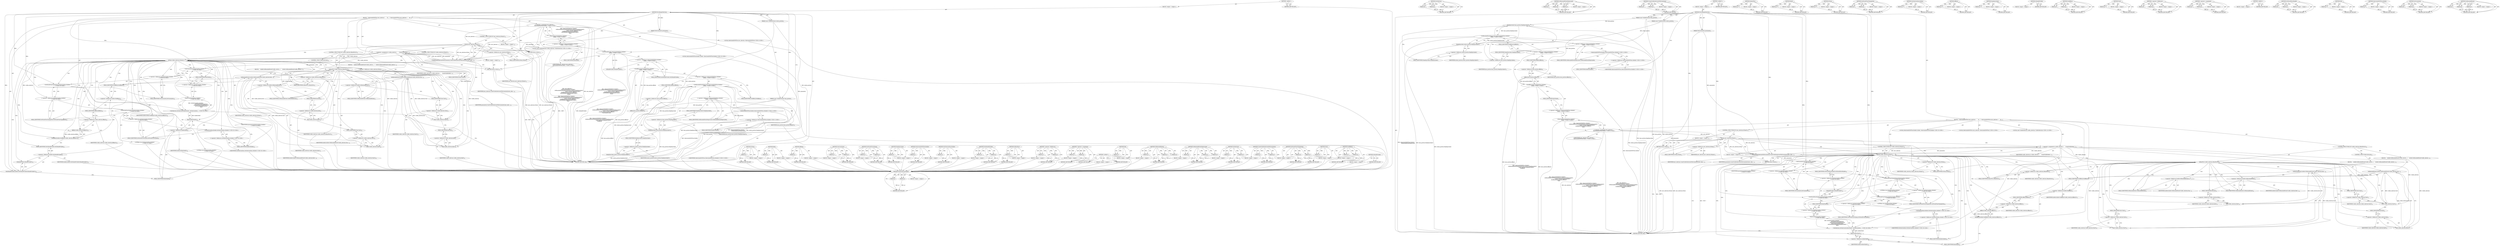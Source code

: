 digraph "SetBaseAndExtent" {
vulnerable_246 [label=<(METHOD,SetShouldClearTypingStyle)>];
vulnerable_247 [label=<(PARAM,p1)>];
vulnerable_248 [label=<(PARAM,p2)>];
vulnerable_249 [label=<(BLOCK,&lt;empty&gt;,&lt;empty&gt;)>];
vulnerable_250 [label=<(METHOD_RETURN,ANY)>];
vulnerable_228 [label=<(METHOD,Start)>];
vulnerable_229 [label=<(PARAM,p1)>];
vulnerable_230 [label=<(BLOCK,&lt;empty&gt;,&lt;empty&gt;)>];
vulnerable_231 [label=<(METHOD_RETURN,ANY)>];
vulnerable_183 [label=<(METHOD,SetAffinity)>];
vulnerable_184 [label=<(PARAM,p1)>];
vulnerable_185 [label=<(PARAM,p2)>];
vulnerable_186 [label=<(BLOCK,&lt;empty&gt;,&lt;empty&gt;)>];
vulnerable_187 [label=<(METHOD_RETURN,ANY)>];
vulnerable_206 [label=<(METHOD,IsHandleVisible)>];
vulnerable_207 [label=<(BLOCK,&lt;empty&gt;,&lt;empty&gt;)>];
vulnerable_208 [label=<(METHOD_RETURN,ANY)>];
vulnerable_6 [label=<(METHOD,&lt;global&gt;)<SUB>1</SUB>>];
vulnerable_7 [label=<(BLOCK,&lt;empty&gt;,&lt;empty&gt;)<SUB>1</SUB>>];
vulnerable_8 [label=<(METHOD,MoveRangeSelection)<SUB>1</SUB>>];
vulnerable_9 [label=<(PARAM,const VisiblePosition&amp; base_position)<SUB>1</SUB>>];
vulnerable_10 [label=<(PARAM,const VisiblePosition&amp; extent_position)<SUB>2</SUB>>];
vulnerable_11 [label=<(PARAM,TextGranularity granularity)<SUB>3</SUB>>];
vulnerable_12 [label=<(BLOCK,{
  SelectionInDOMTree new_selection =
      Se...,{
  SelectionInDOMTree new_selection =
      Se...)<SUB>3</SUB>>];
vulnerable_13 [label="<(LOCAL,SelectionInDOMTree new_selection: SelectionInDOMTree)<SUB>4</SUB>>"];
vulnerable_14 [label="<(&lt;operator&gt;.assignment,new_selection =
      SelectionInDOMTree::Build...)<SUB>4</SUB>>"];
vulnerable_15 [label="<(IDENTIFIER,new_selection,new_selection =
      SelectionInDOMTree::Build...)<SUB>4</SUB>>"];
vulnerable_16 [label="<(Build,SelectionInDOMTree::Builder()
           .SetBa...)<SUB>5</SUB>>"];
vulnerable_17 [label="<(&lt;operator&gt;.fieldAccess,SelectionInDOMTree::Builder()
           .SetBa...)<SUB>5</SUB>>"];
vulnerable_18 [label="<(SetIsHandleVisible,SelectionInDOMTree::Builder()
           .SetBa...)<SUB>5</SUB>>"];
vulnerable_19 [label="<(&lt;operator&gt;.fieldAccess,SelectionInDOMTree::Builder()
           .SetBa...)<SUB>5</SUB>>"];
vulnerable_20 [label="<(SetAffinity,SelectionInDOMTree::Builder()
           .SetBa...)<SUB>5</SUB>>"];
vulnerable_21 [label="<(&lt;operator&gt;.fieldAccess,SelectionInDOMTree::Builder()
           .SetBa...)<SUB>5</SUB>>"];
vulnerable_22 [label="<(SetBaseAndExtentDeprecated,SelectionInDOMTree::Builder()
           .SetBa...)<SUB>5</SUB>>"];
vulnerable_23 [label="<(&lt;operator&gt;.fieldAccess,SelectionInDOMTree::Builder()
           .SetBa...)<SUB>5</SUB>>"];
vulnerable_24 [label="<(SelectionInDOMTree.Builder,SelectionInDOMTree::Builder())<SUB>5</SUB>>"];
vulnerable_25 [label="<(&lt;operator&gt;.fieldAccess,SelectionInDOMTree::Builder)<SUB>5</SUB>>"];
vulnerable_26 [label="<(IDENTIFIER,SelectionInDOMTree,SelectionInDOMTree::Builder())<SUB>5</SUB>>"];
vulnerable_27 [label=<(FIELD_IDENTIFIER,Builder,Builder)<SUB>5</SUB>>];
vulnerable_28 [label=<(FIELD_IDENTIFIER,SetBaseAndExtentDeprecated,SetBaseAndExtentDeprecated)<SUB>5</SUB>>];
vulnerable_29 [label=<(DeepEquivalent,base_position.DeepEquivalent())<SUB>6</SUB>>];
vulnerable_30 [label=<(&lt;operator&gt;.fieldAccess,base_position.DeepEquivalent)<SUB>6</SUB>>];
vulnerable_31 [label=<(IDENTIFIER,base_position,base_position.DeepEquivalent())<SUB>6</SUB>>];
vulnerable_32 [label=<(FIELD_IDENTIFIER,DeepEquivalent,DeepEquivalent)<SUB>6</SUB>>];
vulnerable_33 [label=<(DeepEquivalent,extent_position.DeepEquivalent())<SUB>7</SUB>>];
vulnerable_34 [label=<(&lt;operator&gt;.fieldAccess,extent_position.DeepEquivalent)<SUB>7</SUB>>];
vulnerable_35 [label=<(IDENTIFIER,extent_position,extent_position.DeepEquivalent())<SUB>7</SUB>>];
vulnerable_36 [label=<(FIELD_IDENTIFIER,DeepEquivalent,DeepEquivalent)<SUB>7</SUB>>];
vulnerable_37 [label=<(FIELD_IDENTIFIER,SetAffinity,SetAffinity)<SUB>5</SUB>>];
vulnerable_38 [label=<(Affinity,base_position.Affinity())<SUB>8</SUB>>];
vulnerable_39 [label=<(&lt;operator&gt;.fieldAccess,base_position.Affinity)<SUB>8</SUB>>];
vulnerable_40 [label=<(IDENTIFIER,base_position,base_position.Affinity())<SUB>8</SUB>>];
vulnerable_41 [label=<(FIELD_IDENTIFIER,Affinity,Affinity)<SUB>8</SUB>>];
vulnerable_42 [label=<(FIELD_IDENTIFIER,SetIsHandleVisible,SetIsHandleVisible)<SUB>5</SUB>>];
vulnerable_43 [label=<(IsHandleVisible,IsHandleVisible())<SUB>9</SUB>>];
vulnerable_44 [label=<(FIELD_IDENTIFIER,Build,Build)<SUB>5</SUB>>];
vulnerable_45 [label=<(CONTROL_STRUCTURE,IF,if (new_selection.IsNone()))<SUB>12</SUB>>];
vulnerable_46 [label=<(IsNone,new_selection.IsNone())<SUB>12</SUB>>];
vulnerable_47 [label=<(&lt;operator&gt;.fieldAccess,new_selection.IsNone)<SUB>12</SUB>>];
vulnerable_48 [label=<(IDENTIFIER,new_selection,new_selection.IsNone())<SUB>12</SUB>>];
vulnerable_49 [label=<(FIELD_IDENTIFIER,IsNone,IsNone)<SUB>12</SUB>>];
vulnerable_50 [label=<(BLOCK,&lt;empty&gt;,&lt;empty&gt;)<SUB>13</SUB>>];
vulnerable_51 [label=<(RETURN,return;,return;)<SUB>13</SUB>>];
vulnerable_52 [label="<(LOCAL,const VisibleSelection visible_selection: VisibleSelection)<SUB>15</SUB>>"];
vulnerable_53 [label=<(&lt;operator&gt;.assignment,&amp; visible_selection =
      CreateVisibleSelect...)<SUB>15</SUB>>];
vulnerable_54 [label=<(IDENTIFIER,visible_selection,&amp; visible_selection =
      CreateVisibleSelect...)<SUB>15</SUB>>];
vulnerable_55 [label=<(CreateVisibleSelectionWithGranularity,CreateVisibleSelectionWithGranularity(new_selec...)<SUB>16</SUB>>];
vulnerable_56 [label=<(IDENTIFIER,new_selection,CreateVisibleSelectionWithGranularity(new_selec...)<SUB>16</SUB>>];
vulnerable_57 [label=<(IDENTIFIER,granularity,CreateVisibleSelectionWithGranularity(new_selec...)<SUB>16</SUB>>];
vulnerable_58 [label=<(CONTROL_STRUCTURE,IF,if (visible_selection.IsNone()))<SUB>17</SUB>>];
vulnerable_59 [label=<(IsNone,visible_selection.IsNone())<SUB>17</SUB>>];
vulnerable_60 [label=<(&lt;operator&gt;.fieldAccess,visible_selection.IsNone)<SUB>17</SUB>>];
vulnerable_61 [label=<(IDENTIFIER,visible_selection,visible_selection.IsNone())<SUB>17</SUB>>];
vulnerable_62 [label=<(FIELD_IDENTIFIER,IsNone,IsNone)<SUB>17</SUB>>];
vulnerable_63 [label=<(BLOCK,&lt;empty&gt;,&lt;empty&gt;)<SUB>18</SUB>>];
vulnerable_64 [label=<(RETURN,return;,return;)<SUB>18</SUB>>];
vulnerable_65 [label="<(LOCAL,SelectionInDOMTree.Builder builder: SelectionInDOMTree.Builder)<SUB>20</SUB>>"];
vulnerable_66 [label=<(CONTROL_STRUCTURE,IF,if (visible_selection.IsBaseFirst()))<SUB>21</SUB>>];
vulnerable_67 [label=<(IsBaseFirst,visible_selection.IsBaseFirst())<SUB>21</SUB>>];
vulnerable_68 [label=<(&lt;operator&gt;.fieldAccess,visible_selection.IsBaseFirst)<SUB>21</SUB>>];
vulnerable_69 [label=<(IDENTIFIER,visible_selection,visible_selection.IsBaseFirst())<SUB>21</SUB>>];
vulnerable_70 [label=<(FIELD_IDENTIFIER,IsBaseFirst,IsBaseFirst)<SUB>21</SUB>>];
vulnerable_71 [label=<(BLOCK,{
    builder.SetBaseAndExtent(visible_selectio...,{
    builder.SetBaseAndExtent(visible_selectio...)<SUB>21</SUB>>];
vulnerable_72 [label=<(SetBaseAndExtent,builder.SetBaseAndExtent(visible_selection.Star...)<SUB>22</SUB>>];
vulnerable_73 [label=<(&lt;operator&gt;.fieldAccess,builder.SetBaseAndExtent)<SUB>22</SUB>>];
vulnerable_74 [label=<(IDENTIFIER,builder,builder.SetBaseAndExtent(visible_selection.Star...)<SUB>22</SUB>>];
vulnerable_75 [label=<(FIELD_IDENTIFIER,SetBaseAndExtent,SetBaseAndExtent)<SUB>22</SUB>>];
vulnerable_76 [label=<(Start,visible_selection.Start())<SUB>22</SUB>>];
vulnerable_77 [label=<(&lt;operator&gt;.fieldAccess,visible_selection.Start)<SUB>22</SUB>>];
vulnerable_78 [label=<(IDENTIFIER,visible_selection,visible_selection.Start())<SUB>22</SUB>>];
vulnerable_79 [label=<(FIELD_IDENTIFIER,Start,Start)<SUB>22</SUB>>];
vulnerable_80 [label=<(End,visible_selection.End())<SUB>23</SUB>>];
vulnerable_81 [label=<(&lt;operator&gt;.fieldAccess,visible_selection.End)<SUB>23</SUB>>];
vulnerable_82 [label=<(IDENTIFIER,visible_selection,visible_selection.End())<SUB>23</SUB>>];
vulnerable_83 [label=<(FIELD_IDENTIFIER,End,End)<SUB>23</SUB>>];
vulnerable_84 [label=<(CONTROL_STRUCTURE,ELSE,else)<SUB>24</SUB>>];
vulnerable_85 [label=<(BLOCK,{
    builder.SetBaseAndExtent(visible_selectio...,{
    builder.SetBaseAndExtent(visible_selectio...)<SUB>24</SUB>>];
vulnerable_86 [label=<(SetBaseAndExtent,builder.SetBaseAndExtent(visible_selection.End(...)<SUB>25</SUB>>];
vulnerable_87 [label=<(&lt;operator&gt;.fieldAccess,builder.SetBaseAndExtent)<SUB>25</SUB>>];
vulnerable_88 [label=<(IDENTIFIER,builder,builder.SetBaseAndExtent(visible_selection.End(...)<SUB>25</SUB>>];
vulnerable_89 [label=<(FIELD_IDENTIFIER,SetBaseAndExtent,SetBaseAndExtent)<SUB>25</SUB>>];
vulnerable_90 [label=<(End,visible_selection.End())<SUB>25</SUB>>];
vulnerable_91 [label=<(&lt;operator&gt;.fieldAccess,visible_selection.End)<SUB>25</SUB>>];
vulnerable_92 [label=<(IDENTIFIER,visible_selection,visible_selection.End())<SUB>25</SUB>>];
vulnerable_93 [label=<(FIELD_IDENTIFIER,End,End)<SUB>25</SUB>>];
vulnerable_94 [label=<(Start,visible_selection.Start())<SUB>26</SUB>>];
vulnerable_95 [label=<(&lt;operator&gt;.fieldAccess,visible_selection.Start)<SUB>26</SUB>>];
vulnerable_96 [label=<(IDENTIFIER,visible_selection,visible_selection.Start())<SUB>26</SUB>>];
vulnerable_97 [label=<(FIELD_IDENTIFIER,Start,Start)<SUB>26</SUB>>];
vulnerable_98 [label=<(SetAffinity,builder.SetAffinity(visible_selection.Affinity()))<SUB>28</SUB>>];
vulnerable_99 [label=<(&lt;operator&gt;.fieldAccess,builder.SetAffinity)<SUB>28</SUB>>];
vulnerable_100 [label=<(IDENTIFIER,builder,builder.SetAffinity(visible_selection.Affinity()))<SUB>28</SUB>>];
vulnerable_101 [label=<(FIELD_IDENTIFIER,SetAffinity,SetAffinity)<SUB>28</SUB>>];
vulnerable_102 [label=<(Affinity,visible_selection.Affinity())<SUB>28</SUB>>];
vulnerable_103 [label=<(&lt;operator&gt;.fieldAccess,visible_selection.Affinity)<SUB>28</SUB>>];
vulnerable_104 [label=<(IDENTIFIER,visible_selection,visible_selection.Affinity())<SUB>28</SUB>>];
vulnerable_105 [label=<(FIELD_IDENTIFIER,Affinity,Affinity)<SUB>28</SUB>>];
vulnerable_106 [label=<(SetIsHandleVisible,builder.SetIsHandleVisible(IsHandleVisible()))<SUB>29</SUB>>];
vulnerable_107 [label=<(&lt;operator&gt;.fieldAccess,builder.SetIsHandleVisible)<SUB>29</SUB>>];
vulnerable_108 [label=<(IDENTIFIER,builder,builder.SetIsHandleVisible(IsHandleVisible()))<SUB>29</SUB>>];
vulnerable_109 [label=<(FIELD_IDENTIFIER,SetIsHandleVisible,SetIsHandleVisible)<SUB>29</SUB>>];
vulnerable_110 [label=<(IsHandleVisible,IsHandleVisible())<SUB>29</SUB>>];
vulnerable_111 [label="<(SetSelection,SetSelection(builder.Build(), SetSelectionData:...)<SUB>30</SUB>>"];
vulnerable_112 [label=<(Build,builder.Build())<SUB>30</SUB>>];
vulnerable_113 [label=<(&lt;operator&gt;.fieldAccess,builder.Build)<SUB>30</SUB>>];
vulnerable_114 [label=<(IDENTIFIER,builder,builder.Build())<SUB>30</SUB>>];
vulnerable_115 [label=<(FIELD_IDENTIFIER,Build,Build)<SUB>30</SUB>>];
vulnerable_116 [label="<(Build,SetSelectionData::Builder()
                   ...)<SUB>30</SUB>>"];
vulnerable_117 [label="<(&lt;operator&gt;.fieldAccess,SetSelectionData::Builder()
                   ...)<SUB>30</SUB>>"];
vulnerable_118 [label="<(SetGranularity,SetSelectionData::Builder()
                   ...)<SUB>30</SUB>>"];
vulnerable_119 [label="<(&lt;operator&gt;.fieldAccess,SetSelectionData::Builder()
                   ...)<SUB>30</SUB>>"];
vulnerable_120 [label="<(SetShouldClearTypingStyle,SetSelectionData::Builder()
                   ...)<SUB>30</SUB>>"];
vulnerable_121 [label="<(&lt;operator&gt;.fieldAccess,SetSelectionData::Builder()
                   ...)<SUB>30</SUB>>"];
vulnerable_122 [label="<(SetShouldCloseTyping,SetSelectionData::Builder()
                   ...)<SUB>30</SUB>>"];
vulnerable_123 [label="<(&lt;operator&gt;.fieldAccess,SetSelectionData::Builder()
                   ...)<SUB>30</SUB>>"];
vulnerable_124 [label="<(SetSelectionData.Builder,SetSelectionData::Builder())<SUB>30</SUB>>"];
vulnerable_125 [label="<(&lt;operator&gt;.fieldAccess,SetSelectionData::Builder)<SUB>30</SUB>>"];
vulnerable_126 [label="<(IDENTIFIER,SetSelectionData,SetSelectionData::Builder())<SUB>30</SUB>>"];
vulnerable_127 [label=<(FIELD_IDENTIFIER,Builder,Builder)<SUB>30</SUB>>];
vulnerable_128 [label=<(FIELD_IDENTIFIER,SetShouldCloseTyping,SetShouldCloseTyping)<SUB>30</SUB>>];
vulnerable_129 [label="<(LITERAL,true,SetSelectionData::Builder()
                   ...)<SUB>31</SUB>>"];
vulnerable_130 [label=<(FIELD_IDENTIFIER,SetShouldClearTypingStyle,SetShouldClearTypingStyle)<SUB>30</SUB>>];
vulnerable_131 [label="<(LITERAL,true,SetSelectionData::Builder()
                   ...)<SUB>32</SUB>>"];
vulnerable_132 [label=<(FIELD_IDENTIFIER,SetGranularity,SetGranularity)<SUB>30</SUB>>];
vulnerable_133 [label="<(IDENTIFIER,granularity,SetSelectionData::Builder()
                   ...)<SUB>33</SUB>>"];
vulnerable_134 [label=<(FIELD_IDENTIFIER,Build,Build)<SUB>30</SUB>>];
vulnerable_135 [label=<(METHOD_RETURN,void)<SUB>1</SUB>>];
vulnerable_137 [label=<(METHOD_RETURN,ANY)<SUB>1</SUB>>];
vulnerable_209 [label=<(METHOD,IsNone)>];
vulnerable_210 [label=<(PARAM,p1)>];
vulnerable_211 [label=<(BLOCK,&lt;empty&gt;,&lt;empty&gt;)>];
vulnerable_212 [label=<(METHOD_RETURN,ANY)>];
vulnerable_169 [label=<(METHOD,Build)>];
vulnerable_170 [label=<(PARAM,p1)>];
vulnerable_171 [label=<(BLOCK,&lt;empty&gt;,&lt;empty&gt;)>];
vulnerable_172 [label=<(METHOD_RETURN,ANY)>];
vulnerable_202 [label=<(METHOD,Affinity)>];
vulnerable_203 [label=<(PARAM,p1)>];
vulnerable_204 [label=<(BLOCK,&lt;empty&gt;,&lt;empty&gt;)>];
vulnerable_205 [label=<(METHOD_RETURN,ANY)>];
vulnerable_241 [label=<(METHOD,SetGranularity)>];
vulnerable_242 [label=<(PARAM,p1)>];
vulnerable_243 [label=<(PARAM,p2)>];
vulnerable_244 [label=<(BLOCK,&lt;empty&gt;,&lt;empty&gt;)>];
vulnerable_245 [label=<(METHOD_RETURN,ANY)>];
vulnerable_251 [label=<(METHOD,SetShouldCloseTyping)>];
vulnerable_252 [label=<(PARAM,p1)>];
vulnerable_253 [label=<(PARAM,p2)>];
vulnerable_254 [label=<(BLOCK,&lt;empty&gt;,&lt;empty&gt;)>];
vulnerable_255 [label=<(METHOD_RETURN,ANY)>];
vulnerable_198 [label=<(METHOD,DeepEquivalent)>];
vulnerable_199 [label=<(PARAM,p1)>];
vulnerable_200 [label=<(BLOCK,&lt;empty&gt;,&lt;empty&gt;)>];
vulnerable_201 [label=<(METHOD_RETURN,ANY)>];
vulnerable_194 [label=<(METHOD,SelectionInDOMTree.Builder)>];
vulnerable_195 [label=<(PARAM,p1)>];
vulnerable_196 [label=<(BLOCK,&lt;empty&gt;,&lt;empty&gt;)>];
vulnerable_197 [label=<(METHOD_RETURN,ANY)>];
vulnerable_256 [label=<(METHOD,SetSelectionData.Builder)>];
vulnerable_257 [label=<(PARAM,p1)>];
vulnerable_258 [label=<(BLOCK,&lt;empty&gt;,&lt;empty&gt;)>];
vulnerable_259 [label=<(METHOD_RETURN,ANY)>];
vulnerable_178 [label=<(METHOD,SetIsHandleVisible)>];
vulnerable_179 [label=<(PARAM,p1)>];
vulnerable_180 [label=<(PARAM,p2)>];
vulnerable_181 [label=<(BLOCK,&lt;empty&gt;,&lt;empty&gt;)>];
vulnerable_182 [label=<(METHOD_RETURN,ANY)>];
vulnerable_218 [label=<(METHOD,IsBaseFirst)>];
vulnerable_219 [label=<(PARAM,p1)>];
vulnerable_220 [label=<(BLOCK,&lt;empty&gt;,&lt;empty&gt;)>];
vulnerable_221 [label=<(METHOD_RETURN,ANY)>];
vulnerable_173 [label=<(METHOD,&lt;operator&gt;.fieldAccess)>];
vulnerable_174 [label=<(PARAM,p1)>];
vulnerable_175 [label=<(PARAM,p2)>];
vulnerable_176 [label=<(BLOCK,&lt;empty&gt;,&lt;empty&gt;)>];
vulnerable_177 [label=<(METHOD_RETURN,ANY)>];
vulnerable_164 [label=<(METHOD,&lt;operator&gt;.assignment)>];
vulnerable_165 [label=<(PARAM,p1)>];
vulnerable_166 [label=<(PARAM,p2)>];
vulnerable_167 [label=<(BLOCK,&lt;empty&gt;,&lt;empty&gt;)>];
vulnerable_168 [label=<(METHOD_RETURN,ANY)>];
vulnerable_158 [label=<(METHOD,&lt;global&gt;)<SUB>1</SUB>>];
vulnerable_159 [label=<(BLOCK,&lt;empty&gt;,&lt;empty&gt;)>];
vulnerable_160 [label=<(METHOD_RETURN,ANY)>];
vulnerable_232 [label=<(METHOD,End)>];
vulnerable_233 [label=<(PARAM,p1)>];
vulnerable_234 [label=<(BLOCK,&lt;empty&gt;,&lt;empty&gt;)>];
vulnerable_235 [label=<(METHOD_RETURN,ANY)>];
vulnerable_222 [label=<(METHOD,SetBaseAndExtent)>];
vulnerable_223 [label=<(PARAM,p1)>];
vulnerable_224 [label=<(PARAM,p2)>];
vulnerable_225 [label=<(PARAM,p3)>];
vulnerable_226 [label=<(BLOCK,&lt;empty&gt;,&lt;empty&gt;)>];
vulnerable_227 [label=<(METHOD_RETURN,ANY)>];
vulnerable_188 [label=<(METHOD,SetBaseAndExtentDeprecated)>];
vulnerable_189 [label=<(PARAM,p1)>];
vulnerable_190 [label=<(PARAM,p2)>];
vulnerable_191 [label=<(PARAM,p3)>];
vulnerable_192 [label=<(BLOCK,&lt;empty&gt;,&lt;empty&gt;)>];
vulnerable_193 [label=<(METHOD_RETURN,ANY)>];
vulnerable_236 [label=<(METHOD,SetSelection)>];
vulnerable_237 [label=<(PARAM,p1)>];
vulnerable_238 [label=<(PARAM,p2)>];
vulnerable_239 [label=<(BLOCK,&lt;empty&gt;,&lt;empty&gt;)>];
vulnerable_240 [label=<(METHOD_RETURN,ANY)>];
vulnerable_213 [label=<(METHOD,CreateVisibleSelectionWithGranularity)>];
vulnerable_214 [label=<(PARAM,p1)>];
vulnerable_215 [label=<(PARAM,p2)>];
vulnerable_216 [label=<(BLOCK,&lt;empty&gt;,&lt;empty&gt;)>];
vulnerable_217 [label=<(METHOD_RETURN,ANY)>];
fixed_243 [label=<(METHOD,SetShouldCloseTyping)>];
fixed_244 [label=<(PARAM,p1)>];
fixed_245 [label=<(PARAM,p2)>];
fixed_246 [label=<(BLOCK,&lt;empty&gt;,&lt;empty&gt;)>];
fixed_247 [label=<(METHOD_RETURN,ANY)>];
fixed_223 [label=<(METHOD,SetSelection)>];
fixed_224 [label=<(PARAM,p1)>];
fixed_225 [label=<(PARAM,p2)>];
fixed_226 [label=<(BLOCK,&lt;empty&gt;,&lt;empty&gt;)>];
fixed_227 [label=<(METHOD_RETURN,ANY)>];
fixed_178 [label=<(METHOD,SetBaseAndExtentDeprecated)>];
fixed_179 [label=<(PARAM,p1)>];
fixed_180 [label=<(PARAM,p2)>];
fixed_181 [label=<(PARAM,p3)>];
fixed_182 [label=<(BLOCK,&lt;empty&gt;,&lt;empty&gt;)>];
fixed_183 [label=<(METHOD_RETURN,ANY)>];
fixed_200 [label=<(METHOD,CreateVisibleSelectionWithGranularity)>];
fixed_201 [label=<(PARAM,p1)>];
fixed_202 [label=<(PARAM,p2)>];
fixed_203 [label=<(BLOCK,&lt;empty&gt;,&lt;empty&gt;)>];
fixed_204 [label=<(METHOD_RETURN,ANY)>];
fixed_6 [label=<(METHOD,&lt;global&gt;)<SUB>1</SUB>>];
fixed_7 [label=<(BLOCK,&lt;empty&gt;,&lt;empty&gt;)<SUB>1</SUB>>];
fixed_8 [label=<(METHOD,MoveRangeSelection)<SUB>1</SUB>>];
fixed_9 [label=<(PARAM,const VisiblePosition&amp; base_position)<SUB>1</SUB>>];
fixed_10 [label=<(PARAM,const VisiblePosition&amp; extent_position)<SUB>2</SUB>>];
fixed_11 [label=<(PARAM,TextGranularity granularity)<SUB>3</SUB>>];
fixed_12 [label=<(BLOCK,{
  SelectionInDOMTree new_selection =
      Se...,{
  SelectionInDOMTree new_selection =
      Se...)<SUB>3</SUB>>];
fixed_13 [label="<(LOCAL,SelectionInDOMTree new_selection: SelectionInDOMTree)<SUB>4</SUB>>"];
fixed_14 [label="<(&lt;operator&gt;.assignment,new_selection =
      SelectionInDOMTree::Build...)<SUB>4</SUB>>"];
fixed_15 [label="<(IDENTIFIER,new_selection,new_selection =
      SelectionInDOMTree::Build...)<SUB>4</SUB>>"];
fixed_16 [label="<(Build,SelectionInDOMTree::Builder()
           .SetBa...)<SUB>5</SUB>>"];
fixed_17 [label="<(&lt;operator&gt;.fieldAccess,SelectionInDOMTree::Builder()
           .SetBa...)<SUB>5</SUB>>"];
fixed_18 [label="<(SetAffinity,SelectionInDOMTree::Builder()
           .SetBa...)<SUB>5</SUB>>"];
fixed_19 [label="<(&lt;operator&gt;.fieldAccess,SelectionInDOMTree::Builder()
           .SetBa...)<SUB>5</SUB>>"];
fixed_20 [label="<(SetBaseAndExtentDeprecated,SelectionInDOMTree::Builder()
           .SetBa...)<SUB>5</SUB>>"];
fixed_21 [label="<(&lt;operator&gt;.fieldAccess,SelectionInDOMTree::Builder()
           .SetBa...)<SUB>5</SUB>>"];
fixed_22 [label="<(SelectionInDOMTree.Builder,SelectionInDOMTree::Builder())<SUB>5</SUB>>"];
fixed_23 [label="<(&lt;operator&gt;.fieldAccess,SelectionInDOMTree::Builder)<SUB>5</SUB>>"];
fixed_24 [label="<(IDENTIFIER,SelectionInDOMTree,SelectionInDOMTree::Builder())<SUB>5</SUB>>"];
fixed_25 [label=<(FIELD_IDENTIFIER,Builder,Builder)<SUB>5</SUB>>];
fixed_26 [label=<(FIELD_IDENTIFIER,SetBaseAndExtentDeprecated,SetBaseAndExtentDeprecated)<SUB>5</SUB>>];
fixed_27 [label=<(DeepEquivalent,base_position.DeepEquivalent())<SUB>6</SUB>>];
fixed_28 [label=<(&lt;operator&gt;.fieldAccess,base_position.DeepEquivalent)<SUB>6</SUB>>];
fixed_29 [label=<(IDENTIFIER,base_position,base_position.DeepEquivalent())<SUB>6</SUB>>];
fixed_30 [label=<(FIELD_IDENTIFIER,DeepEquivalent,DeepEquivalent)<SUB>6</SUB>>];
fixed_31 [label=<(DeepEquivalent,extent_position.DeepEquivalent())<SUB>7</SUB>>];
fixed_32 [label=<(&lt;operator&gt;.fieldAccess,extent_position.DeepEquivalent)<SUB>7</SUB>>];
fixed_33 [label=<(IDENTIFIER,extent_position,extent_position.DeepEquivalent())<SUB>7</SUB>>];
fixed_34 [label=<(FIELD_IDENTIFIER,DeepEquivalent,DeepEquivalent)<SUB>7</SUB>>];
fixed_35 [label=<(FIELD_IDENTIFIER,SetAffinity,SetAffinity)<SUB>5</SUB>>];
fixed_36 [label=<(Affinity,base_position.Affinity())<SUB>8</SUB>>];
fixed_37 [label=<(&lt;operator&gt;.fieldAccess,base_position.Affinity)<SUB>8</SUB>>];
fixed_38 [label=<(IDENTIFIER,base_position,base_position.Affinity())<SUB>8</SUB>>];
fixed_39 [label=<(FIELD_IDENTIFIER,Affinity,Affinity)<SUB>8</SUB>>];
fixed_40 [label=<(FIELD_IDENTIFIER,Build,Build)<SUB>5</SUB>>];
fixed_41 [label=<(CONTROL_STRUCTURE,IF,if (new_selection.IsNone()))<SUB>11</SUB>>];
fixed_42 [label=<(IsNone,new_selection.IsNone())<SUB>11</SUB>>];
fixed_43 [label=<(&lt;operator&gt;.fieldAccess,new_selection.IsNone)<SUB>11</SUB>>];
fixed_44 [label=<(IDENTIFIER,new_selection,new_selection.IsNone())<SUB>11</SUB>>];
fixed_45 [label=<(FIELD_IDENTIFIER,IsNone,IsNone)<SUB>11</SUB>>];
fixed_46 [label=<(BLOCK,&lt;empty&gt;,&lt;empty&gt;)<SUB>12</SUB>>];
fixed_47 [label=<(RETURN,return;,return;)<SUB>12</SUB>>];
fixed_48 [label="<(LOCAL,const VisibleSelection visible_selection: VisibleSelection)<SUB>14</SUB>>"];
fixed_49 [label=<(&lt;operator&gt;.assignment,&amp; visible_selection =
      CreateVisibleSelect...)<SUB>14</SUB>>];
fixed_50 [label=<(IDENTIFIER,visible_selection,&amp; visible_selection =
      CreateVisibleSelect...)<SUB>14</SUB>>];
fixed_51 [label=<(CreateVisibleSelectionWithGranularity,CreateVisibleSelectionWithGranularity(new_selec...)<SUB>15</SUB>>];
fixed_52 [label=<(IDENTIFIER,new_selection,CreateVisibleSelectionWithGranularity(new_selec...)<SUB>15</SUB>>];
fixed_53 [label=<(IDENTIFIER,granularity,CreateVisibleSelectionWithGranularity(new_selec...)<SUB>15</SUB>>];
fixed_54 [label=<(CONTROL_STRUCTURE,IF,if (visible_selection.IsNone()))<SUB>16</SUB>>];
fixed_55 [label=<(IsNone,visible_selection.IsNone())<SUB>16</SUB>>];
fixed_56 [label=<(&lt;operator&gt;.fieldAccess,visible_selection.IsNone)<SUB>16</SUB>>];
fixed_57 [label=<(IDENTIFIER,visible_selection,visible_selection.IsNone())<SUB>16</SUB>>];
fixed_58 [label=<(FIELD_IDENTIFIER,IsNone,IsNone)<SUB>16</SUB>>];
fixed_59 [label=<(BLOCK,&lt;empty&gt;,&lt;empty&gt;)<SUB>17</SUB>>];
fixed_60 [label=<(RETURN,return;,return;)<SUB>17</SUB>>];
fixed_61 [label="<(LOCAL,SelectionInDOMTree.Builder builder: SelectionInDOMTree.Builder)<SUB>19</SUB>>"];
fixed_62 [label=<(CONTROL_STRUCTURE,IF,if (visible_selection.IsBaseFirst()))<SUB>20</SUB>>];
fixed_63 [label=<(IsBaseFirst,visible_selection.IsBaseFirst())<SUB>20</SUB>>];
fixed_64 [label=<(&lt;operator&gt;.fieldAccess,visible_selection.IsBaseFirst)<SUB>20</SUB>>];
fixed_65 [label=<(IDENTIFIER,visible_selection,visible_selection.IsBaseFirst())<SUB>20</SUB>>];
fixed_66 [label=<(FIELD_IDENTIFIER,IsBaseFirst,IsBaseFirst)<SUB>20</SUB>>];
fixed_67 [label=<(BLOCK,{
    builder.SetBaseAndExtent(visible_selectio...,{
    builder.SetBaseAndExtent(visible_selectio...)<SUB>20</SUB>>];
fixed_68 [label=<(SetBaseAndExtent,builder.SetBaseAndExtent(visible_selection.Star...)<SUB>21</SUB>>];
fixed_69 [label=<(&lt;operator&gt;.fieldAccess,builder.SetBaseAndExtent)<SUB>21</SUB>>];
fixed_70 [label=<(IDENTIFIER,builder,builder.SetBaseAndExtent(visible_selection.Star...)<SUB>21</SUB>>];
fixed_71 [label=<(FIELD_IDENTIFIER,SetBaseAndExtent,SetBaseAndExtent)<SUB>21</SUB>>];
fixed_72 [label=<(Start,visible_selection.Start())<SUB>21</SUB>>];
fixed_73 [label=<(&lt;operator&gt;.fieldAccess,visible_selection.Start)<SUB>21</SUB>>];
fixed_74 [label=<(IDENTIFIER,visible_selection,visible_selection.Start())<SUB>21</SUB>>];
fixed_75 [label=<(FIELD_IDENTIFIER,Start,Start)<SUB>21</SUB>>];
fixed_76 [label=<(End,visible_selection.End())<SUB>22</SUB>>];
fixed_77 [label=<(&lt;operator&gt;.fieldAccess,visible_selection.End)<SUB>22</SUB>>];
fixed_78 [label=<(IDENTIFIER,visible_selection,visible_selection.End())<SUB>22</SUB>>];
fixed_79 [label=<(FIELD_IDENTIFIER,End,End)<SUB>22</SUB>>];
fixed_80 [label=<(CONTROL_STRUCTURE,ELSE,else)<SUB>23</SUB>>];
fixed_81 [label=<(BLOCK,{
    builder.SetBaseAndExtent(visible_selectio...,{
    builder.SetBaseAndExtent(visible_selectio...)<SUB>23</SUB>>];
fixed_82 [label=<(SetBaseAndExtent,builder.SetBaseAndExtent(visible_selection.End(...)<SUB>24</SUB>>];
fixed_83 [label=<(&lt;operator&gt;.fieldAccess,builder.SetBaseAndExtent)<SUB>24</SUB>>];
fixed_84 [label=<(IDENTIFIER,builder,builder.SetBaseAndExtent(visible_selection.End(...)<SUB>24</SUB>>];
fixed_85 [label=<(FIELD_IDENTIFIER,SetBaseAndExtent,SetBaseAndExtent)<SUB>24</SUB>>];
fixed_86 [label=<(End,visible_selection.End())<SUB>24</SUB>>];
fixed_87 [label=<(&lt;operator&gt;.fieldAccess,visible_selection.End)<SUB>24</SUB>>];
fixed_88 [label=<(IDENTIFIER,visible_selection,visible_selection.End())<SUB>24</SUB>>];
fixed_89 [label=<(FIELD_IDENTIFIER,End,End)<SUB>24</SUB>>];
fixed_90 [label=<(Start,visible_selection.Start())<SUB>25</SUB>>];
fixed_91 [label=<(&lt;operator&gt;.fieldAccess,visible_selection.Start)<SUB>25</SUB>>];
fixed_92 [label=<(IDENTIFIER,visible_selection,visible_selection.Start())<SUB>25</SUB>>];
fixed_93 [label=<(FIELD_IDENTIFIER,Start,Start)<SUB>25</SUB>>];
fixed_94 [label=<(SetAffinity,builder.SetAffinity(visible_selection.Affinity()))<SUB>27</SUB>>];
fixed_95 [label=<(&lt;operator&gt;.fieldAccess,builder.SetAffinity)<SUB>27</SUB>>];
fixed_96 [label=<(IDENTIFIER,builder,builder.SetAffinity(visible_selection.Affinity()))<SUB>27</SUB>>];
fixed_97 [label=<(FIELD_IDENTIFIER,SetAffinity,SetAffinity)<SUB>27</SUB>>];
fixed_98 [label=<(Affinity,visible_selection.Affinity())<SUB>27</SUB>>];
fixed_99 [label=<(&lt;operator&gt;.fieldAccess,visible_selection.Affinity)<SUB>27</SUB>>];
fixed_100 [label=<(IDENTIFIER,visible_selection,visible_selection.Affinity())<SUB>27</SUB>>];
fixed_101 [label=<(FIELD_IDENTIFIER,Affinity,Affinity)<SUB>27</SUB>>];
fixed_102 [label="<(SetSelection,SetSelection(builder.Build(), SetSelectionData:...)<SUB>28</SUB>>"];
fixed_103 [label=<(Build,builder.Build())<SUB>28</SUB>>];
fixed_104 [label=<(&lt;operator&gt;.fieldAccess,builder.Build)<SUB>28</SUB>>];
fixed_105 [label=<(IDENTIFIER,builder,builder.Build())<SUB>28</SUB>>];
fixed_106 [label=<(FIELD_IDENTIFIER,Build,Build)<SUB>28</SUB>>];
fixed_107 [label="<(Build,SetSelectionData::Builder()
                   ...)<SUB>28</SUB>>"];
fixed_108 [label="<(&lt;operator&gt;.fieldAccess,SetSelectionData::Builder()
                   ...)<SUB>28</SUB>>"];
fixed_109 [label="<(SetShouldShowHandle,SetSelectionData::Builder()
                   ...)<SUB>28</SUB>>"];
fixed_110 [label="<(&lt;operator&gt;.fieldAccess,SetSelectionData::Builder()
                   ...)<SUB>28</SUB>>"];
fixed_111 [label="<(SetGranularity,SetSelectionData::Builder()
                   ...)<SUB>28</SUB>>"];
fixed_112 [label="<(&lt;operator&gt;.fieldAccess,SetSelectionData::Builder()
                   ...)<SUB>28</SUB>>"];
fixed_113 [label="<(SetShouldClearTypingStyle,SetSelectionData::Builder()
                   ...)<SUB>28</SUB>>"];
fixed_114 [label="<(&lt;operator&gt;.fieldAccess,SetSelectionData::Builder()
                   ...)<SUB>28</SUB>>"];
fixed_115 [label="<(SetShouldCloseTyping,SetSelectionData::Builder()
                   ...)<SUB>28</SUB>>"];
fixed_116 [label="<(&lt;operator&gt;.fieldAccess,SetSelectionData::Builder()
                   ...)<SUB>28</SUB>>"];
fixed_117 [label="<(SetSelectionData.Builder,SetSelectionData::Builder())<SUB>28</SUB>>"];
fixed_118 [label="<(&lt;operator&gt;.fieldAccess,SetSelectionData::Builder)<SUB>28</SUB>>"];
fixed_119 [label="<(IDENTIFIER,SetSelectionData,SetSelectionData::Builder())<SUB>28</SUB>>"];
fixed_120 [label=<(FIELD_IDENTIFIER,Builder,Builder)<SUB>28</SUB>>];
fixed_121 [label=<(FIELD_IDENTIFIER,SetShouldCloseTyping,SetShouldCloseTyping)<SUB>28</SUB>>];
fixed_122 [label="<(LITERAL,true,SetSelectionData::Builder()
                   ...)<SUB>29</SUB>>"];
fixed_123 [label=<(FIELD_IDENTIFIER,SetShouldClearTypingStyle,SetShouldClearTypingStyle)<SUB>28</SUB>>];
fixed_124 [label="<(LITERAL,true,SetSelectionData::Builder()
                   ...)<SUB>30</SUB>>"];
fixed_125 [label=<(FIELD_IDENTIFIER,SetGranularity,SetGranularity)<SUB>28</SUB>>];
fixed_126 [label="<(IDENTIFIER,granularity,SetSelectionData::Builder()
                   ...)<SUB>31</SUB>>"];
fixed_127 [label=<(FIELD_IDENTIFIER,SetShouldShowHandle,SetShouldShowHandle)<SUB>28</SUB>>];
fixed_128 [label=<(IsHandleVisible,IsHandleVisible())<SUB>32</SUB>>];
fixed_129 [label=<(FIELD_IDENTIFIER,Build,Build)<SUB>28</SUB>>];
fixed_130 [label=<(METHOD_RETURN,void)<SUB>1</SUB>>];
fixed_132 [label=<(METHOD_RETURN,ANY)<SUB>1</SUB>>];
fixed_205 [label=<(METHOD,IsBaseFirst)>];
fixed_206 [label=<(PARAM,p1)>];
fixed_207 [label=<(BLOCK,&lt;empty&gt;,&lt;empty&gt;)>];
fixed_208 [label=<(METHOD_RETURN,ANY)>];
fixed_164 [label=<(METHOD,Build)>];
fixed_165 [label=<(PARAM,p1)>];
fixed_166 [label=<(BLOCK,&lt;empty&gt;,&lt;empty&gt;)>];
fixed_167 [label=<(METHOD_RETURN,ANY)>];
fixed_196 [label=<(METHOD,IsNone)>];
fixed_197 [label=<(PARAM,p1)>];
fixed_198 [label=<(BLOCK,&lt;empty&gt;,&lt;empty&gt;)>];
fixed_199 [label=<(METHOD_RETURN,ANY)>];
fixed_238 [label=<(METHOD,SetShouldClearTypingStyle)>];
fixed_239 [label=<(PARAM,p1)>];
fixed_240 [label=<(PARAM,p2)>];
fixed_241 [label=<(BLOCK,&lt;empty&gt;,&lt;empty&gt;)>];
fixed_242 [label=<(METHOD_RETURN,ANY)>];
fixed_248 [label=<(METHOD,SetSelectionData.Builder)>];
fixed_249 [label=<(PARAM,p1)>];
fixed_250 [label=<(BLOCK,&lt;empty&gt;,&lt;empty&gt;)>];
fixed_251 [label=<(METHOD_RETURN,ANY)>];
fixed_192 [label=<(METHOD,Affinity)>];
fixed_193 [label=<(PARAM,p1)>];
fixed_194 [label=<(BLOCK,&lt;empty&gt;,&lt;empty&gt;)>];
fixed_195 [label=<(METHOD_RETURN,ANY)>];
fixed_188 [label=<(METHOD,DeepEquivalent)>];
fixed_189 [label=<(PARAM,p1)>];
fixed_190 [label=<(BLOCK,&lt;empty&gt;,&lt;empty&gt;)>];
fixed_191 [label=<(METHOD_RETURN,ANY)>];
fixed_252 [label=<(METHOD,IsHandleVisible)>];
fixed_253 [label=<(BLOCK,&lt;empty&gt;,&lt;empty&gt;)>];
fixed_254 [label=<(METHOD_RETURN,ANY)>];
fixed_173 [label=<(METHOD,SetAffinity)>];
fixed_174 [label=<(PARAM,p1)>];
fixed_175 [label=<(PARAM,p2)>];
fixed_176 [label=<(BLOCK,&lt;empty&gt;,&lt;empty&gt;)>];
fixed_177 [label=<(METHOD_RETURN,ANY)>];
fixed_215 [label=<(METHOD,Start)>];
fixed_216 [label=<(PARAM,p1)>];
fixed_217 [label=<(BLOCK,&lt;empty&gt;,&lt;empty&gt;)>];
fixed_218 [label=<(METHOD_RETURN,ANY)>];
fixed_168 [label=<(METHOD,&lt;operator&gt;.fieldAccess)>];
fixed_169 [label=<(PARAM,p1)>];
fixed_170 [label=<(PARAM,p2)>];
fixed_171 [label=<(BLOCK,&lt;empty&gt;,&lt;empty&gt;)>];
fixed_172 [label=<(METHOD_RETURN,ANY)>];
fixed_159 [label=<(METHOD,&lt;operator&gt;.assignment)>];
fixed_160 [label=<(PARAM,p1)>];
fixed_161 [label=<(PARAM,p2)>];
fixed_162 [label=<(BLOCK,&lt;empty&gt;,&lt;empty&gt;)>];
fixed_163 [label=<(METHOD_RETURN,ANY)>];
fixed_153 [label=<(METHOD,&lt;global&gt;)<SUB>1</SUB>>];
fixed_154 [label=<(BLOCK,&lt;empty&gt;,&lt;empty&gt;)>];
fixed_155 [label=<(METHOD_RETURN,ANY)>];
fixed_228 [label=<(METHOD,SetShouldShowHandle)>];
fixed_229 [label=<(PARAM,p1)>];
fixed_230 [label=<(PARAM,p2)>];
fixed_231 [label=<(BLOCK,&lt;empty&gt;,&lt;empty&gt;)>];
fixed_232 [label=<(METHOD_RETURN,ANY)>];
fixed_219 [label=<(METHOD,End)>];
fixed_220 [label=<(PARAM,p1)>];
fixed_221 [label=<(BLOCK,&lt;empty&gt;,&lt;empty&gt;)>];
fixed_222 [label=<(METHOD_RETURN,ANY)>];
fixed_184 [label=<(METHOD,SelectionInDOMTree.Builder)>];
fixed_185 [label=<(PARAM,p1)>];
fixed_186 [label=<(BLOCK,&lt;empty&gt;,&lt;empty&gt;)>];
fixed_187 [label=<(METHOD_RETURN,ANY)>];
fixed_233 [label=<(METHOD,SetGranularity)>];
fixed_234 [label=<(PARAM,p1)>];
fixed_235 [label=<(PARAM,p2)>];
fixed_236 [label=<(BLOCK,&lt;empty&gt;,&lt;empty&gt;)>];
fixed_237 [label=<(METHOD_RETURN,ANY)>];
fixed_209 [label=<(METHOD,SetBaseAndExtent)>];
fixed_210 [label=<(PARAM,p1)>];
fixed_211 [label=<(PARAM,p2)>];
fixed_212 [label=<(PARAM,p3)>];
fixed_213 [label=<(BLOCK,&lt;empty&gt;,&lt;empty&gt;)>];
fixed_214 [label=<(METHOD_RETURN,ANY)>];
vulnerable_246 -> vulnerable_247  [key=0, label="AST: "];
vulnerable_246 -> vulnerable_247  [key=1, label="DDG: "];
vulnerable_246 -> vulnerable_249  [key=0, label="AST: "];
vulnerable_246 -> vulnerable_248  [key=0, label="AST: "];
vulnerable_246 -> vulnerable_248  [key=1, label="DDG: "];
vulnerable_246 -> vulnerable_250  [key=0, label="AST: "];
vulnerable_246 -> vulnerable_250  [key=1, label="CFG: "];
vulnerable_247 -> vulnerable_250  [key=0, label="DDG: p1"];
vulnerable_248 -> vulnerable_250  [key=0, label="DDG: p2"];
vulnerable_249 -> fixed_243  [key=0];
vulnerable_250 -> fixed_243  [key=0];
vulnerable_228 -> vulnerable_229  [key=0, label="AST: "];
vulnerable_228 -> vulnerable_229  [key=1, label="DDG: "];
vulnerable_228 -> vulnerable_230  [key=0, label="AST: "];
vulnerable_228 -> vulnerable_231  [key=0, label="AST: "];
vulnerable_228 -> vulnerable_231  [key=1, label="CFG: "];
vulnerable_229 -> vulnerable_231  [key=0, label="DDG: p1"];
vulnerable_230 -> fixed_243  [key=0];
vulnerable_231 -> fixed_243  [key=0];
vulnerable_183 -> vulnerable_184  [key=0, label="AST: "];
vulnerable_183 -> vulnerable_184  [key=1, label="DDG: "];
vulnerable_183 -> vulnerable_186  [key=0, label="AST: "];
vulnerable_183 -> vulnerable_185  [key=0, label="AST: "];
vulnerable_183 -> vulnerable_185  [key=1, label="DDG: "];
vulnerable_183 -> vulnerable_187  [key=0, label="AST: "];
vulnerable_183 -> vulnerable_187  [key=1, label="CFG: "];
vulnerable_184 -> vulnerable_187  [key=0, label="DDG: p1"];
vulnerable_185 -> vulnerable_187  [key=0, label="DDG: p2"];
vulnerable_186 -> fixed_243  [key=0];
vulnerable_187 -> fixed_243  [key=0];
vulnerable_206 -> vulnerable_207  [key=0, label="AST: "];
vulnerable_206 -> vulnerable_208  [key=0, label="AST: "];
vulnerable_206 -> vulnerable_208  [key=1, label="CFG: "];
vulnerable_207 -> fixed_243  [key=0];
vulnerable_208 -> fixed_243  [key=0];
vulnerable_6 -> vulnerable_7  [key=0, label="AST: "];
vulnerable_6 -> vulnerable_137  [key=0, label="AST: "];
vulnerable_6 -> vulnerable_137  [key=1, label="CFG: "];
vulnerable_7 -> vulnerable_8  [key=0, label="AST: "];
vulnerable_8 -> vulnerable_9  [key=0, label="AST: "];
vulnerable_8 -> vulnerable_9  [key=1, label="DDG: "];
vulnerable_8 -> vulnerable_10  [key=0, label="AST: "];
vulnerable_8 -> vulnerable_10  [key=1, label="DDG: "];
vulnerable_8 -> vulnerable_11  [key=0, label="AST: "];
vulnerable_8 -> vulnerable_11  [key=1, label="DDG: "];
vulnerable_8 -> vulnerable_12  [key=0, label="AST: "];
vulnerable_8 -> vulnerable_135  [key=0, label="AST: "];
vulnerable_8 -> vulnerable_27  [key=0, label="CFG: "];
vulnerable_8 -> vulnerable_106  [key=0, label="DDG: "];
vulnerable_8 -> vulnerable_51  [key=0, label="DDG: "];
vulnerable_8 -> vulnerable_55  [key=0, label="DDG: "];
vulnerable_8 -> vulnerable_64  [key=0, label="DDG: "];
vulnerable_8 -> vulnerable_18  [key=0, label="DDG: "];
vulnerable_8 -> vulnerable_118  [key=0, label="DDG: "];
vulnerable_8 -> vulnerable_120  [key=0, label="DDG: "];
vulnerable_8 -> vulnerable_122  [key=0, label="DDG: "];
vulnerable_9 -> vulnerable_135  [key=0, label="DDG: base_position"];
vulnerable_9 -> vulnerable_38  [key=0, label="DDG: base_position"];
vulnerable_9 -> vulnerable_29  [key=0, label="DDG: base_position"];
vulnerable_10 -> vulnerable_135  [key=0, label="DDG: extent_position"];
vulnerable_10 -> vulnerable_33  [key=0, label="DDG: extent_position"];
vulnerable_11 -> vulnerable_135  [key=0, label="DDG: granularity"];
vulnerable_11 -> vulnerable_55  [key=0, label="DDG: granularity"];
vulnerable_12 -> vulnerable_13  [key=0, label="AST: "];
vulnerable_12 -> vulnerable_14  [key=0, label="AST: "];
vulnerable_12 -> vulnerable_45  [key=0, label="AST: "];
vulnerable_12 -> vulnerable_52  [key=0, label="AST: "];
vulnerable_12 -> vulnerable_53  [key=0, label="AST: "];
vulnerable_12 -> vulnerable_58  [key=0, label="AST: "];
vulnerable_12 -> vulnerable_65  [key=0, label="AST: "];
vulnerable_12 -> vulnerable_66  [key=0, label="AST: "];
vulnerable_12 -> vulnerable_98  [key=0, label="AST: "];
vulnerable_12 -> vulnerable_106  [key=0, label="AST: "];
vulnerable_12 -> vulnerable_111  [key=0, label="AST: "];
vulnerable_13 -> fixed_243  [key=0];
vulnerable_14 -> vulnerable_15  [key=0, label="AST: "];
vulnerable_14 -> vulnerable_16  [key=0, label="AST: "];
vulnerable_14 -> vulnerable_49  [key=0, label="CFG: "];
vulnerable_14 -> vulnerable_135  [key=0, label="DDG: new_selection"];
vulnerable_14 -> vulnerable_135  [key=1, label="DDG: SelectionInDOMTree::Builder()
           .SetBaseAndExtentDeprecated(base_position.DeepEquivalent(),
                                       extent_position.DeepEquivalent())
           .SetAffinity(base_position.Affinity())
          .SetIsHandleVisible(IsHandleVisible())
           .Build()"];
vulnerable_14 -> vulnerable_135  [key=2, label="DDG: new_selection =
      SelectionInDOMTree::Builder()
           .SetBaseAndExtentDeprecated(base_position.DeepEquivalent(),
                                       extent_position.DeepEquivalent())
           .SetAffinity(base_position.Affinity())
          .SetIsHandleVisible(IsHandleVisible())
           .Build()"];
vulnerable_14 -> vulnerable_46  [key=0, label="DDG: new_selection"];
vulnerable_14 -> vulnerable_55  [key=0, label="DDG: new_selection"];
vulnerable_15 -> fixed_243  [key=0];
vulnerable_16 -> vulnerable_17  [key=0, label="AST: "];
vulnerable_16 -> vulnerable_14  [key=0, label="CFG: "];
vulnerable_16 -> vulnerable_14  [key=1, label="DDG: SelectionInDOMTree::Builder()
           .SetBaseAndExtentDeprecated(base_position.DeepEquivalent(),
                                       extent_position.DeepEquivalent())
           .SetAffinity(base_position.Affinity())
          .SetIsHandleVisible(IsHandleVisible())
           .Build"];
vulnerable_16 -> vulnerable_135  [key=0, label="DDG: SelectionInDOMTree::Builder()
           .SetBaseAndExtentDeprecated(base_position.DeepEquivalent(),
                                       extent_position.DeepEquivalent())
           .SetAffinity(base_position.Affinity())
          .SetIsHandleVisible(IsHandleVisible())
           .Build"];
vulnerable_17 -> vulnerable_18  [key=0, label="AST: "];
vulnerable_17 -> vulnerable_44  [key=0, label="AST: "];
vulnerable_17 -> vulnerable_16  [key=0, label="CFG: "];
vulnerable_18 -> vulnerable_19  [key=0, label="AST: "];
vulnerable_18 -> vulnerable_43  [key=0, label="AST: "];
vulnerable_18 -> vulnerable_44  [key=0, label="CFG: "];
vulnerable_18 -> vulnerable_135  [key=0, label="DDG: SelectionInDOMTree::Builder()
           .SetBaseAndExtentDeprecated(base_position.DeepEquivalent(),
                                       extent_position.DeepEquivalent())
           .SetAffinity(base_position.Affinity())
          .SetIsHandleVisible"];
vulnerable_18 -> vulnerable_135  [key=1, label="DDG: IsHandleVisible()"];
vulnerable_19 -> vulnerable_20  [key=0, label="AST: "];
vulnerable_19 -> vulnerable_42  [key=0, label="AST: "];
vulnerable_19 -> vulnerable_43  [key=0, label="CFG: "];
vulnerable_20 -> vulnerable_21  [key=0, label="AST: "];
vulnerable_20 -> vulnerable_38  [key=0, label="AST: "];
vulnerable_20 -> vulnerable_42  [key=0, label="CFG: "];
vulnerable_20 -> vulnerable_135  [key=0, label="DDG: SelectionInDOMTree::Builder()
           .SetBaseAndExtentDeprecated(base_position.DeepEquivalent(),
                                       extent_position.DeepEquivalent())
           .SetAffinity"];
vulnerable_20 -> vulnerable_135  [key=1, label="DDG: base_position.Affinity()"];
vulnerable_21 -> vulnerable_22  [key=0, label="AST: "];
vulnerable_21 -> vulnerable_37  [key=0, label="AST: "];
vulnerable_21 -> vulnerable_41  [key=0, label="CFG: "];
vulnerable_22 -> vulnerable_23  [key=0, label="AST: "];
vulnerable_22 -> vulnerable_29  [key=0, label="AST: "];
vulnerable_22 -> vulnerable_33  [key=0, label="AST: "];
vulnerable_22 -> vulnerable_37  [key=0, label="CFG: "];
vulnerable_22 -> vulnerable_135  [key=0, label="DDG: SelectionInDOMTree::Builder()
           .SetBaseAndExtentDeprecated"];
vulnerable_22 -> vulnerable_135  [key=1, label="DDG: base_position.DeepEquivalent()"];
vulnerable_22 -> vulnerable_135  [key=2, label="DDG: extent_position.DeepEquivalent()"];
vulnerable_23 -> vulnerable_24  [key=0, label="AST: "];
vulnerable_23 -> vulnerable_28  [key=0, label="AST: "];
vulnerable_23 -> vulnerable_32  [key=0, label="CFG: "];
vulnerable_24 -> vulnerable_25  [key=0, label="AST: "];
vulnerable_24 -> vulnerable_28  [key=0, label="CFG: "];
vulnerable_24 -> vulnerable_135  [key=0, label="DDG: SelectionInDOMTree::Builder"];
vulnerable_25 -> vulnerable_26  [key=0, label="AST: "];
vulnerable_25 -> vulnerable_27  [key=0, label="AST: "];
vulnerable_25 -> vulnerable_24  [key=0, label="CFG: "];
vulnerable_26 -> fixed_243  [key=0];
vulnerable_27 -> vulnerable_25  [key=0, label="CFG: "];
vulnerable_28 -> vulnerable_23  [key=0, label="CFG: "];
vulnerable_29 -> vulnerable_30  [key=0, label="AST: "];
vulnerable_29 -> vulnerable_36  [key=0, label="CFG: "];
vulnerable_29 -> vulnerable_135  [key=0, label="DDG: base_position.DeepEquivalent"];
vulnerable_29 -> vulnerable_22  [key=0, label="DDG: base_position.DeepEquivalent"];
vulnerable_30 -> vulnerable_31  [key=0, label="AST: "];
vulnerable_30 -> vulnerable_32  [key=0, label="AST: "];
vulnerable_30 -> vulnerable_29  [key=0, label="CFG: "];
vulnerable_31 -> fixed_243  [key=0];
vulnerable_32 -> vulnerable_30  [key=0, label="CFG: "];
vulnerable_33 -> vulnerable_34  [key=0, label="AST: "];
vulnerable_33 -> vulnerable_22  [key=0, label="CFG: "];
vulnerable_33 -> vulnerable_22  [key=1, label="DDG: extent_position.DeepEquivalent"];
vulnerable_33 -> vulnerable_135  [key=0, label="DDG: extent_position.DeepEquivalent"];
vulnerable_34 -> vulnerable_35  [key=0, label="AST: "];
vulnerable_34 -> vulnerable_36  [key=0, label="AST: "];
vulnerable_34 -> vulnerable_33  [key=0, label="CFG: "];
vulnerable_35 -> fixed_243  [key=0];
vulnerable_36 -> vulnerable_34  [key=0, label="CFG: "];
vulnerable_37 -> vulnerable_21  [key=0, label="CFG: "];
vulnerable_38 -> vulnerable_39  [key=0, label="AST: "];
vulnerable_38 -> vulnerable_20  [key=0, label="CFG: "];
vulnerable_38 -> vulnerable_20  [key=1, label="DDG: base_position.Affinity"];
vulnerable_38 -> vulnerable_135  [key=0, label="DDG: base_position.Affinity"];
vulnerable_39 -> vulnerable_40  [key=0, label="AST: "];
vulnerable_39 -> vulnerable_41  [key=0, label="AST: "];
vulnerable_39 -> vulnerable_38  [key=0, label="CFG: "];
vulnerable_40 -> fixed_243  [key=0];
vulnerable_41 -> vulnerable_39  [key=0, label="CFG: "];
vulnerable_42 -> vulnerable_19  [key=0, label="CFG: "];
vulnerable_43 -> vulnerable_18  [key=0, label="CFG: "];
vulnerable_44 -> vulnerable_17  [key=0, label="CFG: "];
vulnerable_45 -> vulnerable_46  [key=0, label="AST: "];
vulnerable_45 -> vulnerable_50  [key=0, label="AST: "];
vulnerable_46 -> vulnerable_47  [key=0, label="AST: "];
vulnerable_46 -> vulnerable_51  [key=0, label="CFG: "];
vulnerable_46 -> vulnerable_51  [key=1, label="CDG: "];
vulnerable_46 -> vulnerable_55  [key=0, label="CFG: "];
vulnerable_46 -> vulnerable_55  [key=1, label="DDG: new_selection.IsNone"];
vulnerable_46 -> vulnerable_55  [key=2, label="CDG: "];
vulnerable_46 -> vulnerable_135  [key=0, label="DDG: new_selection.IsNone"];
vulnerable_46 -> vulnerable_135  [key=1, label="DDG: new_selection.IsNone()"];
vulnerable_46 -> vulnerable_60  [key=0, label="CDG: "];
vulnerable_46 -> vulnerable_59  [key=0, label="CDG: "];
vulnerable_46 -> vulnerable_53  [key=0, label="CDG: "];
vulnerable_46 -> vulnerable_62  [key=0, label="CDG: "];
vulnerable_47 -> vulnerable_48  [key=0, label="AST: "];
vulnerable_47 -> vulnerable_49  [key=0, label="AST: "];
vulnerable_47 -> vulnerable_46  [key=0, label="CFG: "];
vulnerable_48 -> fixed_243  [key=0];
vulnerable_49 -> vulnerable_47  [key=0, label="CFG: "];
vulnerable_50 -> vulnerable_51  [key=0, label="AST: "];
vulnerable_51 -> vulnerable_135  [key=0, label="CFG: "];
vulnerable_51 -> vulnerable_135  [key=1, label="DDG: &lt;RET&gt;"];
vulnerable_52 -> fixed_243  [key=0];
vulnerable_53 -> vulnerable_54  [key=0, label="AST: "];
vulnerable_53 -> vulnerable_55  [key=0, label="AST: "];
vulnerable_53 -> vulnerable_62  [key=0, label="CFG: "];
vulnerable_53 -> vulnerable_59  [key=0, label="DDG: visible_selection"];
vulnerable_53 -> vulnerable_67  [key=0, label="DDG: visible_selection"];
vulnerable_53 -> vulnerable_102  [key=0, label="DDG: visible_selection"];
vulnerable_53 -> vulnerable_76  [key=0, label="DDG: visible_selection"];
vulnerable_53 -> vulnerable_80  [key=0, label="DDG: visible_selection"];
vulnerable_53 -> vulnerable_90  [key=0, label="DDG: visible_selection"];
vulnerable_53 -> vulnerable_94  [key=0, label="DDG: visible_selection"];
vulnerable_54 -> fixed_243  [key=0];
vulnerable_55 -> vulnerable_56  [key=0, label="AST: "];
vulnerable_55 -> vulnerable_57  [key=0, label="AST: "];
vulnerable_55 -> vulnerable_53  [key=0, label="CFG: "];
vulnerable_55 -> vulnerable_53  [key=1, label="DDG: new_selection"];
vulnerable_55 -> vulnerable_53  [key=2, label="DDG: granularity"];
vulnerable_55 -> vulnerable_118  [key=0, label="DDG: granularity"];
vulnerable_56 -> fixed_243  [key=0];
vulnerable_57 -> fixed_243  [key=0];
vulnerable_58 -> vulnerable_59  [key=0, label="AST: "];
vulnerable_58 -> vulnerable_63  [key=0, label="AST: "];
vulnerable_59 -> vulnerable_60  [key=0, label="AST: "];
vulnerable_59 -> vulnerable_64  [key=0, label="CFG: "];
vulnerable_59 -> vulnerable_64  [key=1, label="CDG: "];
vulnerable_59 -> vulnerable_70  [key=0, label="CFG: "];
vulnerable_59 -> vulnerable_70  [key=1, label="CDG: "];
vulnerable_59 -> vulnerable_107  [key=0, label="CDG: "];
vulnerable_59 -> vulnerable_115  [key=0, label="CDG: "];
vulnerable_59 -> vulnerable_68  [key=0, label="CDG: "];
vulnerable_59 -> vulnerable_98  [key=0, label="CDG: "];
vulnerable_59 -> vulnerable_120  [key=0, label="CDG: "];
vulnerable_59 -> vulnerable_113  [key=0, label="CDG: "];
vulnerable_59 -> vulnerable_116  [key=0, label="CDG: "];
vulnerable_59 -> vulnerable_122  [key=0, label="CDG: "];
vulnerable_59 -> vulnerable_99  [key=0, label="CDG: "];
vulnerable_59 -> vulnerable_128  [key=0, label="CDG: "];
vulnerable_59 -> vulnerable_102  [key=0, label="CDG: "];
vulnerable_59 -> vulnerable_103  [key=0, label="CDG: "];
vulnerable_59 -> vulnerable_132  [key=0, label="CDG: "];
vulnerable_59 -> vulnerable_67  [key=0, label="CDG: "];
vulnerable_59 -> vulnerable_119  [key=0, label="CDG: "];
vulnerable_59 -> vulnerable_121  [key=0, label="CDG: "];
vulnerable_59 -> vulnerable_123  [key=0, label="CDG: "];
vulnerable_59 -> vulnerable_106  [key=0, label="CDG: "];
vulnerable_59 -> vulnerable_112  [key=0, label="CDG: "];
vulnerable_59 -> vulnerable_134  [key=0, label="CDG: "];
vulnerable_59 -> vulnerable_101  [key=0, label="CDG: "];
vulnerable_59 -> vulnerable_105  [key=0, label="CDG: "];
vulnerable_59 -> vulnerable_130  [key=0, label="CDG: "];
vulnerable_59 -> vulnerable_118  [key=0, label="CDG: "];
vulnerable_59 -> vulnerable_110  [key=0, label="CDG: "];
vulnerable_59 -> vulnerable_117  [key=0, label="CDG: "];
vulnerable_59 -> vulnerable_127  [key=0, label="CDG: "];
vulnerable_59 -> vulnerable_124  [key=0, label="CDG: "];
vulnerable_59 -> vulnerable_125  [key=0, label="CDG: "];
vulnerable_59 -> vulnerable_111  [key=0, label="CDG: "];
vulnerable_59 -> vulnerable_109  [key=0, label="CDG: "];
vulnerable_60 -> vulnerable_61  [key=0, label="AST: "];
vulnerable_60 -> vulnerable_62  [key=0, label="AST: "];
vulnerable_60 -> vulnerable_59  [key=0, label="CFG: "];
vulnerable_61 -> fixed_243  [key=0];
vulnerable_62 -> vulnerable_60  [key=0, label="CFG: "];
vulnerable_63 -> vulnerable_64  [key=0, label="AST: "];
vulnerable_64 -> vulnerable_135  [key=0, label="CFG: "];
vulnerable_64 -> vulnerable_135  [key=1, label="DDG: &lt;RET&gt;"];
vulnerable_65 -> fixed_243  [key=0];
vulnerable_66 -> vulnerable_67  [key=0, label="AST: "];
vulnerable_66 -> vulnerable_71  [key=0, label="AST: "];
vulnerable_66 -> vulnerable_84  [key=0, label="AST: "];
vulnerable_67 -> vulnerable_68  [key=0, label="AST: "];
vulnerable_67 -> vulnerable_75  [key=0, label="CFG: "];
vulnerable_67 -> vulnerable_75  [key=1, label="CDG: "];
vulnerable_67 -> vulnerable_89  [key=0, label="CFG: "];
vulnerable_67 -> vulnerable_89  [key=1, label="CDG: "];
vulnerable_67 -> vulnerable_94  [key=0, label="CDG: "];
vulnerable_67 -> vulnerable_73  [key=0, label="CDG: "];
vulnerable_67 -> vulnerable_77  [key=0, label="CDG: "];
vulnerable_67 -> vulnerable_81  [key=0, label="CDG: "];
vulnerable_67 -> vulnerable_72  [key=0, label="CDG: "];
vulnerable_67 -> vulnerable_95  [key=0, label="CDG: "];
vulnerable_67 -> vulnerable_76  [key=0, label="CDG: "];
vulnerable_67 -> vulnerable_87  [key=0, label="CDG: "];
vulnerable_67 -> vulnerable_97  [key=0, label="CDG: "];
vulnerable_67 -> vulnerable_91  [key=0, label="CDG: "];
vulnerable_67 -> vulnerable_93  [key=0, label="CDG: "];
vulnerable_67 -> vulnerable_90  [key=0, label="CDG: "];
vulnerable_67 -> vulnerable_79  [key=0, label="CDG: "];
vulnerable_67 -> vulnerable_80  [key=0, label="CDG: "];
vulnerable_67 -> vulnerable_83  [key=0, label="CDG: "];
vulnerable_67 -> vulnerable_86  [key=0, label="CDG: "];
vulnerable_68 -> vulnerable_69  [key=0, label="AST: "];
vulnerable_68 -> vulnerable_70  [key=0, label="AST: "];
vulnerable_68 -> vulnerable_67  [key=0, label="CFG: "];
vulnerable_69 -> fixed_243  [key=0];
vulnerable_70 -> vulnerable_68  [key=0, label="CFG: "];
vulnerable_71 -> vulnerable_72  [key=0, label="AST: "];
vulnerable_72 -> vulnerable_73  [key=0, label="AST: "];
vulnerable_72 -> vulnerable_76  [key=0, label="AST: "];
vulnerable_72 -> vulnerable_80  [key=0, label="AST: "];
vulnerable_72 -> vulnerable_101  [key=0, label="CFG: "];
vulnerable_73 -> vulnerable_74  [key=0, label="AST: "];
vulnerable_73 -> vulnerable_75  [key=0, label="AST: "];
vulnerable_73 -> vulnerable_79  [key=0, label="CFG: "];
vulnerable_74 -> fixed_243  [key=0];
vulnerable_75 -> vulnerable_73  [key=0, label="CFG: "];
vulnerable_76 -> vulnerable_77  [key=0, label="AST: "];
vulnerable_76 -> vulnerable_83  [key=0, label="CFG: "];
vulnerable_76 -> vulnerable_72  [key=0, label="DDG: visible_selection.Start"];
vulnerable_77 -> vulnerable_78  [key=0, label="AST: "];
vulnerable_77 -> vulnerable_79  [key=0, label="AST: "];
vulnerable_77 -> vulnerable_76  [key=0, label="CFG: "];
vulnerable_78 -> fixed_243  [key=0];
vulnerable_79 -> vulnerable_77  [key=0, label="CFG: "];
vulnerable_80 -> vulnerable_81  [key=0, label="AST: "];
vulnerable_80 -> vulnerable_72  [key=0, label="CFG: "];
vulnerable_80 -> vulnerable_72  [key=1, label="DDG: visible_selection.End"];
vulnerable_81 -> vulnerable_82  [key=0, label="AST: "];
vulnerable_81 -> vulnerable_83  [key=0, label="AST: "];
vulnerable_81 -> vulnerable_80  [key=0, label="CFG: "];
vulnerable_82 -> fixed_243  [key=0];
vulnerable_83 -> vulnerable_81  [key=0, label="CFG: "];
vulnerable_84 -> vulnerable_85  [key=0, label="AST: "];
vulnerable_85 -> vulnerable_86  [key=0, label="AST: "];
vulnerable_86 -> vulnerable_87  [key=0, label="AST: "];
vulnerable_86 -> vulnerable_90  [key=0, label="AST: "];
vulnerable_86 -> vulnerable_94  [key=0, label="AST: "];
vulnerable_86 -> vulnerable_101  [key=0, label="CFG: "];
vulnerable_87 -> vulnerable_88  [key=0, label="AST: "];
vulnerable_87 -> vulnerable_89  [key=0, label="AST: "];
vulnerable_87 -> vulnerable_93  [key=0, label="CFG: "];
vulnerable_88 -> fixed_243  [key=0];
vulnerable_89 -> vulnerable_87  [key=0, label="CFG: "];
vulnerable_90 -> vulnerable_91  [key=0, label="AST: "];
vulnerable_90 -> vulnerable_97  [key=0, label="CFG: "];
vulnerable_90 -> vulnerable_86  [key=0, label="DDG: visible_selection.End"];
vulnerable_91 -> vulnerable_92  [key=0, label="AST: "];
vulnerable_91 -> vulnerable_93  [key=0, label="AST: "];
vulnerable_91 -> vulnerable_90  [key=0, label="CFG: "];
vulnerable_92 -> fixed_243  [key=0];
vulnerable_93 -> vulnerable_91  [key=0, label="CFG: "];
vulnerable_94 -> vulnerable_95  [key=0, label="AST: "];
vulnerable_94 -> vulnerable_86  [key=0, label="CFG: "];
vulnerable_94 -> vulnerable_86  [key=1, label="DDG: visible_selection.Start"];
vulnerable_95 -> vulnerable_96  [key=0, label="AST: "];
vulnerable_95 -> vulnerable_97  [key=0, label="AST: "];
vulnerable_95 -> vulnerable_94  [key=0, label="CFG: "];
vulnerable_96 -> fixed_243  [key=0];
vulnerable_97 -> vulnerable_95  [key=0, label="CFG: "];
vulnerable_98 -> vulnerable_99  [key=0, label="AST: "];
vulnerable_98 -> vulnerable_102  [key=0, label="AST: "];
vulnerable_98 -> vulnerable_109  [key=0, label="CFG: "];
vulnerable_99 -> vulnerable_100  [key=0, label="AST: "];
vulnerable_99 -> vulnerable_101  [key=0, label="AST: "];
vulnerable_99 -> vulnerable_105  [key=0, label="CFG: "];
vulnerable_100 -> fixed_243  [key=0];
vulnerable_101 -> vulnerable_99  [key=0, label="CFG: "];
vulnerable_102 -> vulnerable_103  [key=0, label="AST: "];
vulnerable_102 -> vulnerable_98  [key=0, label="CFG: "];
vulnerable_102 -> vulnerable_98  [key=1, label="DDG: visible_selection.Affinity"];
vulnerable_103 -> vulnerable_104  [key=0, label="AST: "];
vulnerable_103 -> vulnerable_105  [key=0, label="AST: "];
vulnerable_103 -> vulnerable_102  [key=0, label="CFG: "];
vulnerable_104 -> fixed_243  [key=0];
vulnerable_105 -> vulnerable_103  [key=0, label="CFG: "];
vulnerable_106 -> vulnerable_107  [key=0, label="AST: "];
vulnerable_106 -> vulnerable_110  [key=0, label="AST: "];
vulnerable_106 -> vulnerable_115  [key=0, label="CFG: "];
vulnerable_107 -> vulnerable_108  [key=0, label="AST: "];
vulnerable_107 -> vulnerable_109  [key=0, label="AST: "];
vulnerable_107 -> vulnerable_110  [key=0, label="CFG: "];
vulnerable_108 -> fixed_243  [key=0];
vulnerable_109 -> vulnerable_107  [key=0, label="CFG: "];
vulnerable_110 -> vulnerable_106  [key=0, label="CFG: "];
vulnerable_111 -> vulnerable_112  [key=0, label="AST: "];
vulnerable_111 -> vulnerable_116  [key=0, label="AST: "];
vulnerable_111 -> vulnerable_135  [key=0, label="CFG: "];
vulnerable_112 -> vulnerable_113  [key=0, label="AST: "];
vulnerable_112 -> vulnerable_127  [key=0, label="CFG: "];
vulnerable_112 -> vulnerable_111  [key=0, label="DDG: builder.Build"];
vulnerable_113 -> vulnerable_114  [key=0, label="AST: "];
vulnerable_113 -> vulnerable_115  [key=0, label="AST: "];
vulnerable_113 -> vulnerable_112  [key=0, label="CFG: "];
vulnerable_114 -> fixed_243  [key=0];
vulnerable_115 -> vulnerable_113  [key=0, label="CFG: "];
vulnerable_116 -> vulnerable_117  [key=0, label="AST: "];
vulnerable_116 -> vulnerable_111  [key=0, label="CFG: "];
vulnerable_116 -> vulnerable_111  [key=1, label="DDG: SetSelectionData::Builder()
                                     .SetShouldCloseTyping(true)
                                     .SetShouldClearTypingStyle(true)
                                     .SetGranularity(granularity)
                                     .Build"];
vulnerable_117 -> vulnerable_118  [key=0, label="AST: "];
vulnerable_117 -> vulnerable_134  [key=0, label="AST: "];
vulnerable_117 -> vulnerable_116  [key=0, label="CFG: "];
vulnerable_118 -> vulnerable_119  [key=0, label="AST: "];
vulnerable_118 -> vulnerable_133  [key=0, label="AST: "];
vulnerable_118 -> vulnerable_134  [key=0, label="CFG: "];
vulnerable_119 -> vulnerable_120  [key=0, label="AST: "];
vulnerable_119 -> vulnerable_132  [key=0, label="AST: "];
vulnerable_119 -> vulnerable_118  [key=0, label="CFG: "];
vulnerable_120 -> vulnerable_121  [key=0, label="AST: "];
vulnerable_120 -> vulnerable_131  [key=0, label="AST: "];
vulnerable_120 -> vulnerable_132  [key=0, label="CFG: "];
vulnerable_121 -> vulnerable_122  [key=0, label="AST: "];
vulnerable_121 -> vulnerable_130  [key=0, label="AST: "];
vulnerable_121 -> vulnerable_120  [key=0, label="CFG: "];
vulnerable_122 -> vulnerable_123  [key=0, label="AST: "];
vulnerable_122 -> vulnerable_129  [key=0, label="AST: "];
vulnerable_122 -> vulnerable_130  [key=0, label="CFG: "];
vulnerable_123 -> vulnerable_124  [key=0, label="AST: "];
vulnerable_123 -> vulnerable_128  [key=0, label="AST: "];
vulnerable_123 -> vulnerable_122  [key=0, label="CFG: "];
vulnerable_124 -> vulnerable_125  [key=0, label="AST: "];
vulnerable_124 -> vulnerable_128  [key=0, label="CFG: "];
vulnerable_125 -> vulnerable_126  [key=0, label="AST: "];
vulnerable_125 -> vulnerable_127  [key=0, label="AST: "];
vulnerable_125 -> vulnerable_124  [key=0, label="CFG: "];
vulnerable_126 -> fixed_243  [key=0];
vulnerable_127 -> vulnerable_125  [key=0, label="CFG: "];
vulnerable_128 -> vulnerable_123  [key=0, label="CFG: "];
vulnerable_129 -> fixed_243  [key=0];
vulnerable_130 -> vulnerable_121  [key=0, label="CFG: "];
vulnerable_131 -> fixed_243  [key=0];
vulnerable_132 -> vulnerable_119  [key=0, label="CFG: "];
vulnerable_133 -> fixed_243  [key=0];
vulnerable_134 -> vulnerable_117  [key=0, label="CFG: "];
vulnerable_135 -> fixed_243  [key=0];
vulnerable_137 -> fixed_243  [key=0];
vulnerable_209 -> vulnerable_210  [key=0, label="AST: "];
vulnerable_209 -> vulnerable_210  [key=1, label="DDG: "];
vulnerable_209 -> vulnerable_211  [key=0, label="AST: "];
vulnerable_209 -> vulnerable_212  [key=0, label="AST: "];
vulnerable_209 -> vulnerable_212  [key=1, label="CFG: "];
vulnerable_210 -> vulnerable_212  [key=0, label="DDG: p1"];
vulnerable_211 -> fixed_243  [key=0];
vulnerable_212 -> fixed_243  [key=0];
vulnerable_169 -> vulnerable_170  [key=0, label="AST: "];
vulnerable_169 -> vulnerable_170  [key=1, label="DDG: "];
vulnerable_169 -> vulnerable_171  [key=0, label="AST: "];
vulnerable_169 -> vulnerable_172  [key=0, label="AST: "];
vulnerable_169 -> vulnerable_172  [key=1, label="CFG: "];
vulnerable_170 -> vulnerable_172  [key=0, label="DDG: p1"];
vulnerable_171 -> fixed_243  [key=0];
vulnerable_172 -> fixed_243  [key=0];
vulnerable_202 -> vulnerable_203  [key=0, label="AST: "];
vulnerable_202 -> vulnerable_203  [key=1, label="DDG: "];
vulnerable_202 -> vulnerable_204  [key=0, label="AST: "];
vulnerable_202 -> vulnerable_205  [key=0, label="AST: "];
vulnerable_202 -> vulnerable_205  [key=1, label="CFG: "];
vulnerable_203 -> vulnerable_205  [key=0, label="DDG: p1"];
vulnerable_204 -> fixed_243  [key=0];
vulnerable_205 -> fixed_243  [key=0];
vulnerable_241 -> vulnerable_242  [key=0, label="AST: "];
vulnerable_241 -> vulnerable_242  [key=1, label="DDG: "];
vulnerable_241 -> vulnerable_244  [key=0, label="AST: "];
vulnerable_241 -> vulnerable_243  [key=0, label="AST: "];
vulnerable_241 -> vulnerable_243  [key=1, label="DDG: "];
vulnerable_241 -> vulnerable_245  [key=0, label="AST: "];
vulnerable_241 -> vulnerable_245  [key=1, label="CFG: "];
vulnerable_242 -> vulnerable_245  [key=0, label="DDG: p1"];
vulnerable_243 -> vulnerable_245  [key=0, label="DDG: p2"];
vulnerable_244 -> fixed_243  [key=0];
vulnerable_245 -> fixed_243  [key=0];
vulnerable_251 -> vulnerable_252  [key=0, label="AST: "];
vulnerable_251 -> vulnerable_252  [key=1, label="DDG: "];
vulnerable_251 -> vulnerable_254  [key=0, label="AST: "];
vulnerable_251 -> vulnerable_253  [key=0, label="AST: "];
vulnerable_251 -> vulnerable_253  [key=1, label="DDG: "];
vulnerable_251 -> vulnerable_255  [key=0, label="AST: "];
vulnerable_251 -> vulnerable_255  [key=1, label="CFG: "];
vulnerable_252 -> vulnerable_255  [key=0, label="DDG: p1"];
vulnerable_253 -> vulnerable_255  [key=0, label="DDG: p2"];
vulnerable_254 -> fixed_243  [key=0];
vulnerable_255 -> fixed_243  [key=0];
vulnerable_198 -> vulnerable_199  [key=0, label="AST: "];
vulnerable_198 -> vulnerable_199  [key=1, label="DDG: "];
vulnerable_198 -> vulnerable_200  [key=0, label="AST: "];
vulnerable_198 -> vulnerable_201  [key=0, label="AST: "];
vulnerable_198 -> vulnerable_201  [key=1, label="CFG: "];
vulnerable_199 -> vulnerable_201  [key=0, label="DDG: p1"];
vulnerable_200 -> fixed_243  [key=0];
vulnerable_201 -> fixed_243  [key=0];
vulnerable_194 -> vulnerable_195  [key=0, label="AST: "];
vulnerable_194 -> vulnerable_195  [key=1, label="DDG: "];
vulnerable_194 -> vulnerable_196  [key=0, label="AST: "];
vulnerable_194 -> vulnerable_197  [key=0, label="AST: "];
vulnerable_194 -> vulnerable_197  [key=1, label="CFG: "];
vulnerable_195 -> vulnerable_197  [key=0, label="DDG: p1"];
vulnerable_196 -> fixed_243  [key=0];
vulnerable_197 -> fixed_243  [key=0];
vulnerable_256 -> vulnerable_257  [key=0, label="AST: "];
vulnerable_256 -> vulnerable_257  [key=1, label="DDG: "];
vulnerable_256 -> vulnerable_258  [key=0, label="AST: "];
vulnerable_256 -> vulnerable_259  [key=0, label="AST: "];
vulnerable_256 -> vulnerable_259  [key=1, label="CFG: "];
vulnerable_257 -> vulnerable_259  [key=0, label="DDG: p1"];
vulnerable_258 -> fixed_243  [key=0];
vulnerable_259 -> fixed_243  [key=0];
vulnerable_178 -> vulnerable_179  [key=0, label="AST: "];
vulnerable_178 -> vulnerable_179  [key=1, label="DDG: "];
vulnerable_178 -> vulnerable_181  [key=0, label="AST: "];
vulnerable_178 -> vulnerable_180  [key=0, label="AST: "];
vulnerable_178 -> vulnerable_180  [key=1, label="DDG: "];
vulnerable_178 -> vulnerable_182  [key=0, label="AST: "];
vulnerable_178 -> vulnerable_182  [key=1, label="CFG: "];
vulnerable_179 -> vulnerable_182  [key=0, label="DDG: p1"];
vulnerable_180 -> vulnerable_182  [key=0, label="DDG: p2"];
vulnerable_181 -> fixed_243  [key=0];
vulnerable_182 -> fixed_243  [key=0];
vulnerable_218 -> vulnerable_219  [key=0, label="AST: "];
vulnerable_218 -> vulnerable_219  [key=1, label="DDG: "];
vulnerable_218 -> vulnerable_220  [key=0, label="AST: "];
vulnerable_218 -> vulnerable_221  [key=0, label="AST: "];
vulnerable_218 -> vulnerable_221  [key=1, label="CFG: "];
vulnerable_219 -> vulnerable_221  [key=0, label="DDG: p1"];
vulnerable_220 -> fixed_243  [key=0];
vulnerable_221 -> fixed_243  [key=0];
vulnerable_173 -> vulnerable_174  [key=0, label="AST: "];
vulnerable_173 -> vulnerable_174  [key=1, label="DDG: "];
vulnerable_173 -> vulnerable_176  [key=0, label="AST: "];
vulnerable_173 -> vulnerable_175  [key=0, label="AST: "];
vulnerable_173 -> vulnerable_175  [key=1, label="DDG: "];
vulnerable_173 -> vulnerable_177  [key=0, label="AST: "];
vulnerable_173 -> vulnerable_177  [key=1, label="CFG: "];
vulnerable_174 -> vulnerable_177  [key=0, label="DDG: p1"];
vulnerable_175 -> vulnerable_177  [key=0, label="DDG: p2"];
vulnerable_176 -> fixed_243  [key=0];
vulnerable_177 -> fixed_243  [key=0];
vulnerable_164 -> vulnerable_165  [key=0, label="AST: "];
vulnerable_164 -> vulnerable_165  [key=1, label="DDG: "];
vulnerable_164 -> vulnerable_167  [key=0, label="AST: "];
vulnerable_164 -> vulnerable_166  [key=0, label="AST: "];
vulnerable_164 -> vulnerable_166  [key=1, label="DDG: "];
vulnerable_164 -> vulnerable_168  [key=0, label="AST: "];
vulnerable_164 -> vulnerable_168  [key=1, label="CFG: "];
vulnerable_165 -> vulnerable_168  [key=0, label="DDG: p1"];
vulnerable_166 -> vulnerable_168  [key=0, label="DDG: p2"];
vulnerable_167 -> fixed_243  [key=0];
vulnerable_168 -> fixed_243  [key=0];
vulnerable_158 -> vulnerable_159  [key=0, label="AST: "];
vulnerable_158 -> vulnerable_160  [key=0, label="AST: "];
vulnerable_158 -> vulnerable_160  [key=1, label="CFG: "];
vulnerable_159 -> fixed_243  [key=0];
vulnerable_160 -> fixed_243  [key=0];
vulnerable_232 -> vulnerable_233  [key=0, label="AST: "];
vulnerable_232 -> vulnerable_233  [key=1, label="DDG: "];
vulnerable_232 -> vulnerable_234  [key=0, label="AST: "];
vulnerable_232 -> vulnerable_235  [key=0, label="AST: "];
vulnerable_232 -> vulnerable_235  [key=1, label="CFG: "];
vulnerable_233 -> vulnerable_235  [key=0, label="DDG: p1"];
vulnerable_234 -> fixed_243  [key=0];
vulnerable_235 -> fixed_243  [key=0];
vulnerable_222 -> vulnerable_223  [key=0, label="AST: "];
vulnerable_222 -> vulnerable_223  [key=1, label="DDG: "];
vulnerable_222 -> vulnerable_226  [key=0, label="AST: "];
vulnerable_222 -> vulnerable_224  [key=0, label="AST: "];
vulnerable_222 -> vulnerable_224  [key=1, label="DDG: "];
vulnerable_222 -> vulnerable_227  [key=0, label="AST: "];
vulnerable_222 -> vulnerable_227  [key=1, label="CFG: "];
vulnerable_222 -> vulnerable_225  [key=0, label="AST: "];
vulnerable_222 -> vulnerable_225  [key=1, label="DDG: "];
vulnerable_223 -> vulnerable_227  [key=0, label="DDG: p1"];
vulnerable_224 -> vulnerable_227  [key=0, label="DDG: p2"];
vulnerable_225 -> vulnerable_227  [key=0, label="DDG: p3"];
vulnerable_226 -> fixed_243  [key=0];
vulnerable_227 -> fixed_243  [key=0];
vulnerable_188 -> vulnerable_189  [key=0, label="AST: "];
vulnerable_188 -> vulnerable_189  [key=1, label="DDG: "];
vulnerable_188 -> vulnerable_192  [key=0, label="AST: "];
vulnerable_188 -> vulnerable_190  [key=0, label="AST: "];
vulnerable_188 -> vulnerable_190  [key=1, label="DDG: "];
vulnerable_188 -> vulnerable_193  [key=0, label="AST: "];
vulnerable_188 -> vulnerable_193  [key=1, label="CFG: "];
vulnerable_188 -> vulnerable_191  [key=0, label="AST: "];
vulnerable_188 -> vulnerable_191  [key=1, label="DDG: "];
vulnerable_189 -> vulnerable_193  [key=0, label="DDG: p1"];
vulnerable_190 -> vulnerable_193  [key=0, label="DDG: p2"];
vulnerable_191 -> vulnerable_193  [key=0, label="DDG: p3"];
vulnerable_192 -> fixed_243  [key=0];
vulnerable_193 -> fixed_243  [key=0];
vulnerable_236 -> vulnerable_237  [key=0, label="AST: "];
vulnerable_236 -> vulnerable_237  [key=1, label="DDG: "];
vulnerable_236 -> vulnerable_239  [key=0, label="AST: "];
vulnerable_236 -> vulnerable_238  [key=0, label="AST: "];
vulnerable_236 -> vulnerable_238  [key=1, label="DDG: "];
vulnerable_236 -> vulnerable_240  [key=0, label="AST: "];
vulnerable_236 -> vulnerable_240  [key=1, label="CFG: "];
vulnerable_237 -> vulnerable_240  [key=0, label="DDG: p1"];
vulnerable_238 -> vulnerable_240  [key=0, label="DDG: p2"];
vulnerable_239 -> fixed_243  [key=0];
vulnerable_240 -> fixed_243  [key=0];
vulnerable_213 -> vulnerable_214  [key=0, label="AST: "];
vulnerable_213 -> vulnerable_214  [key=1, label="DDG: "];
vulnerable_213 -> vulnerable_216  [key=0, label="AST: "];
vulnerable_213 -> vulnerable_215  [key=0, label="AST: "];
vulnerable_213 -> vulnerable_215  [key=1, label="DDG: "];
vulnerable_213 -> vulnerable_217  [key=0, label="AST: "];
vulnerable_213 -> vulnerable_217  [key=1, label="CFG: "];
vulnerable_214 -> vulnerable_217  [key=0, label="DDG: p1"];
vulnerable_215 -> vulnerable_217  [key=0, label="DDG: p2"];
vulnerable_216 -> fixed_243  [key=0];
vulnerable_217 -> fixed_243  [key=0];
fixed_243 -> fixed_244  [key=0, label="AST: "];
fixed_243 -> fixed_244  [key=1, label="DDG: "];
fixed_243 -> fixed_246  [key=0, label="AST: "];
fixed_243 -> fixed_245  [key=0, label="AST: "];
fixed_243 -> fixed_245  [key=1, label="DDG: "];
fixed_243 -> fixed_247  [key=0, label="AST: "];
fixed_243 -> fixed_247  [key=1, label="CFG: "];
fixed_244 -> fixed_247  [key=0, label="DDG: p1"];
fixed_245 -> fixed_247  [key=0, label="DDG: p2"];
fixed_223 -> fixed_224  [key=0, label="AST: "];
fixed_223 -> fixed_224  [key=1, label="DDG: "];
fixed_223 -> fixed_226  [key=0, label="AST: "];
fixed_223 -> fixed_225  [key=0, label="AST: "];
fixed_223 -> fixed_225  [key=1, label="DDG: "];
fixed_223 -> fixed_227  [key=0, label="AST: "];
fixed_223 -> fixed_227  [key=1, label="CFG: "];
fixed_224 -> fixed_227  [key=0, label="DDG: p1"];
fixed_225 -> fixed_227  [key=0, label="DDG: p2"];
fixed_178 -> fixed_179  [key=0, label="AST: "];
fixed_178 -> fixed_179  [key=1, label="DDG: "];
fixed_178 -> fixed_182  [key=0, label="AST: "];
fixed_178 -> fixed_180  [key=0, label="AST: "];
fixed_178 -> fixed_180  [key=1, label="DDG: "];
fixed_178 -> fixed_183  [key=0, label="AST: "];
fixed_178 -> fixed_183  [key=1, label="CFG: "];
fixed_178 -> fixed_181  [key=0, label="AST: "];
fixed_178 -> fixed_181  [key=1, label="DDG: "];
fixed_179 -> fixed_183  [key=0, label="DDG: p1"];
fixed_180 -> fixed_183  [key=0, label="DDG: p2"];
fixed_181 -> fixed_183  [key=0, label="DDG: p3"];
fixed_200 -> fixed_201  [key=0, label="AST: "];
fixed_200 -> fixed_201  [key=1, label="DDG: "];
fixed_200 -> fixed_203  [key=0, label="AST: "];
fixed_200 -> fixed_202  [key=0, label="AST: "];
fixed_200 -> fixed_202  [key=1, label="DDG: "];
fixed_200 -> fixed_204  [key=0, label="AST: "];
fixed_200 -> fixed_204  [key=1, label="CFG: "];
fixed_201 -> fixed_204  [key=0, label="DDG: p1"];
fixed_202 -> fixed_204  [key=0, label="DDG: p2"];
fixed_6 -> fixed_7  [key=0, label="AST: "];
fixed_6 -> fixed_132  [key=0, label="AST: "];
fixed_6 -> fixed_132  [key=1, label="CFG: "];
fixed_7 -> fixed_8  [key=0, label="AST: "];
fixed_8 -> fixed_9  [key=0, label="AST: "];
fixed_8 -> fixed_9  [key=1, label="DDG: "];
fixed_8 -> fixed_10  [key=0, label="AST: "];
fixed_8 -> fixed_10  [key=1, label="DDG: "];
fixed_8 -> fixed_11  [key=0, label="AST: "];
fixed_8 -> fixed_11  [key=1, label="DDG: "];
fixed_8 -> fixed_12  [key=0, label="AST: "];
fixed_8 -> fixed_130  [key=0, label="AST: "];
fixed_8 -> fixed_25  [key=0, label="CFG: "];
fixed_8 -> fixed_47  [key=0, label="DDG: "];
fixed_8 -> fixed_51  [key=0, label="DDG: "];
fixed_8 -> fixed_60  [key=0, label="DDG: "];
fixed_8 -> fixed_109  [key=0, label="DDG: "];
fixed_8 -> fixed_111  [key=0, label="DDG: "];
fixed_8 -> fixed_113  [key=0, label="DDG: "];
fixed_8 -> fixed_115  [key=0, label="DDG: "];
fixed_9 -> fixed_130  [key=0, label="DDG: base_position"];
fixed_9 -> fixed_36  [key=0, label="DDG: base_position"];
fixed_9 -> fixed_27  [key=0, label="DDG: base_position"];
fixed_10 -> fixed_130  [key=0, label="DDG: extent_position"];
fixed_10 -> fixed_31  [key=0, label="DDG: extent_position"];
fixed_11 -> fixed_130  [key=0, label="DDG: granularity"];
fixed_11 -> fixed_51  [key=0, label="DDG: granularity"];
fixed_12 -> fixed_13  [key=0, label="AST: "];
fixed_12 -> fixed_14  [key=0, label="AST: "];
fixed_12 -> fixed_41  [key=0, label="AST: "];
fixed_12 -> fixed_48  [key=0, label="AST: "];
fixed_12 -> fixed_49  [key=0, label="AST: "];
fixed_12 -> fixed_54  [key=0, label="AST: "];
fixed_12 -> fixed_61  [key=0, label="AST: "];
fixed_12 -> fixed_62  [key=0, label="AST: "];
fixed_12 -> fixed_94  [key=0, label="AST: "];
fixed_12 -> fixed_102  [key=0, label="AST: "];
fixed_14 -> fixed_15  [key=0, label="AST: "];
fixed_14 -> fixed_16  [key=0, label="AST: "];
fixed_14 -> fixed_45  [key=0, label="CFG: "];
fixed_14 -> fixed_130  [key=0, label="DDG: new_selection"];
fixed_14 -> fixed_130  [key=1, label="DDG: SelectionInDOMTree::Builder()
           .SetBaseAndExtentDeprecated(base_position.DeepEquivalent(),
                                       extent_position.DeepEquivalent())
           .SetAffinity(base_position.Affinity())
           .Build()"];
fixed_14 -> fixed_130  [key=2, label="DDG: new_selection =
      SelectionInDOMTree::Builder()
           .SetBaseAndExtentDeprecated(base_position.DeepEquivalent(),
                                       extent_position.DeepEquivalent())
           .SetAffinity(base_position.Affinity())
           .Build()"];
fixed_14 -> fixed_42  [key=0, label="DDG: new_selection"];
fixed_14 -> fixed_51  [key=0, label="DDG: new_selection"];
fixed_16 -> fixed_17  [key=0, label="AST: "];
fixed_16 -> fixed_14  [key=0, label="CFG: "];
fixed_16 -> fixed_14  [key=1, label="DDG: SelectionInDOMTree::Builder()
           .SetBaseAndExtentDeprecated(base_position.DeepEquivalent(),
                                       extent_position.DeepEquivalent())
           .SetAffinity(base_position.Affinity())
           .Build"];
fixed_16 -> fixed_130  [key=0, label="DDG: SelectionInDOMTree::Builder()
           .SetBaseAndExtentDeprecated(base_position.DeepEquivalent(),
                                       extent_position.DeepEquivalent())
           .SetAffinity(base_position.Affinity())
           .Build"];
fixed_17 -> fixed_18  [key=0, label="AST: "];
fixed_17 -> fixed_40  [key=0, label="AST: "];
fixed_17 -> fixed_16  [key=0, label="CFG: "];
fixed_18 -> fixed_19  [key=0, label="AST: "];
fixed_18 -> fixed_36  [key=0, label="AST: "];
fixed_18 -> fixed_40  [key=0, label="CFG: "];
fixed_18 -> fixed_130  [key=0, label="DDG: SelectionInDOMTree::Builder()
           .SetBaseAndExtentDeprecated(base_position.DeepEquivalent(),
                                       extent_position.DeepEquivalent())
           .SetAffinity"];
fixed_18 -> fixed_130  [key=1, label="DDG: base_position.Affinity()"];
fixed_19 -> fixed_20  [key=0, label="AST: "];
fixed_19 -> fixed_35  [key=0, label="AST: "];
fixed_19 -> fixed_39  [key=0, label="CFG: "];
fixed_20 -> fixed_21  [key=0, label="AST: "];
fixed_20 -> fixed_27  [key=0, label="AST: "];
fixed_20 -> fixed_31  [key=0, label="AST: "];
fixed_20 -> fixed_35  [key=0, label="CFG: "];
fixed_20 -> fixed_130  [key=0, label="DDG: SelectionInDOMTree::Builder()
           .SetBaseAndExtentDeprecated"];
fixed_20 -> fixed_130  [key=1, label="DDG: base_position.DeepEquivalent()"];
fixed_20 -> fixed_130  [key=2, label="DDG: extent_position.DeepEquivalent()"];
fixed_21 -> fixed_22  [key=0, label="AST: "];
fixed_21 -> fixed_26  [key=0, label="AST: "];
fixed_21 -> fixed_30  [key=0, label="CFG: "];
fixed_22 -> fixed_23  [key=0, label="AST: "];
fixed_22 -> fixed_26  [key=0, label="CFG: "];
fixed_22 -> fixed_130  [key=0, label="DDG: SelectionInDOMTree::Builder"];
fixed_23 -> fixed_24  [key=0, label="AST: "];
fixed_23 -> fixed_25  [key=0, label="AST: "];
fixed_23 -> fixed_22  [key=0, label="CFG: "];
fixed_25 -> fixed_23  [key=0, label="CFG: "];
fixed_26 -> fixed_21  [key=0, label="CFG: "];
fixed_27 -> fixed_28  [key=0, label="AST: "];
fixed_27 -> fixed_34  [key=0, label="CFG: "];
fixed_27 -> fixed_130  [key=0, label="DDG: base_position.DeepEquivalent"];
fixed_27 -> fixed_20  [key=0, label="DDG: base_position.DeepEquivalent"];
fixed_28 -> fixed_29  [key=0, label="AST: "];
fixed_28 -> fixed_30  [key=0, label="AST: "];
fixed_28 -> fixed_27  [key=0, label="CFG: "];
fixed_30 -> fixed_28  [key=0, label="CFG: "];
fixed_31 -> fixed_32  [key=0, label="AST: "];
fixed_31 -> fixed_20  [key=0, label="CFG: "];
fixed_31 -> fixed_20  [key=1, label="DDG: extent_position.DeepEquivalent"];
fixed_31 -> fixed_130  [key=0, label="DDG: extent_position.DeepEquivalent"];
fixed_32 -> fixed_33  [key=0, label="AST: "];
fixed_32 -> fixed_34  [key=0, label="AST: "];
fixed_32 -> fixed_31  [key=0, label="CFG: "];
fixed_34 -> fixed_32  [key=0, label="CFG: "];
fixed_35 -> fixed_19  [key=0, label="CFG: "];
fixed_36 -> fixed_37  [key=0, label="AST: "];
fixed_36 -> fixed_18  [key=0, label="CFG: "];
fixed_36 -> fixed_18  [key=1, label="DDG: base_position.Affinity"];
fixed_36 -> fixed_130  [key=0, label="DDG: base_position.Affinity"];
fixed_37 -> fixed_38  [key=0, label="AST: "];
fixed_37 -> fixed_39  [key=0, label="AST: "];
fixed_37 -> fixed_36  [key=0, label="CFG: "];
fixed_39 -> fixed_37  [key=0, label="CFG: "];
fixed_40 -> fixed_17  [key=0, label="CFG: "];
fixed_41 -> fixed_42  [key=0, label="AST: "];
fixed_41 -> fixed_46  [key=0, label="AST: "];
fixed_42 -> fixed_43  [key=0, label="AST: "];
fixed_42 -> fixed_47  [key=0, label="CFG: "];
fixed_42 -> fixed_47  [key=1, label="CDG: "];
fixed_42 -> fixed_51  [key=0, label="CFG: "];
fixed_42 -> fixed_51  [key=1, label="DDG: new_selection.IsNone"];
fixed_42 -> fixed_51  [key=2, label="CDG: "];
fixed_42 -> fixed_130  [key=0, label="DDG: new_selection.IsNone"];
fixed_42 -> fixed_130  [key=1, label="DDG: new_selection.IsNone()"];
fixed_42 -> fixed_49  [key=0, label="CDG: "];
fixed_42 -> fixed_56  [key=0, label="CDG: "];
fixed_42 -> fixed_58  [key=0, label="CDG: "];
fixed_42 -> fixed_55  [key=0, label="CDG: "];
fixed_43 -> fixed_44  [key=0, label="AST: "];
fixed_43 -> fixed_45  [key=0, label="AST: "];
fixed_43 -> fixed_42  [key=0, label="CFG: "];
fixed_45 -> fixed_43  [key=0, label="CFG: "];
fixed_46 -> fixed_47  [key=0, label="AST: "];
fixed_47 -> fixed_130  [key=0, label="CFG: "];
fixed_47 -> fixed_130  [key=1, label="DDG: &lt;RET&gt;"];
fixed_49 -> fixed_50  [key=0, label="AST: "];
fixed_49 -> fixed_51  [key=0, label="AST: "];
fixed_49 -> fixed_58  [key=0, label="CFG: "];
fixed_49 -> fixed_55  [key=0, label="DDG: visible_selection"];
fixed_49 -> fixed_63  [key=0, label="DDG: visible_selection"];
fixed_49 -> fixed_98  [key=0, label="DDG: visible_selection"];
fixed_49 -> fixed_72  [key=0, label="DDG: visible_selection"];
fixed_49 -> fixed_76  [key=0, label="DDG: visible_selection"];
fixed_49 -> fixed_86  [key=0, label="DDG: visible_selection"];
fixed_49 -> fixed_90  [key=0, label="DDG: visible_selection"];
fixed_51 -> fixed_52  [key=0, label="AST: "];
fixed_51 -> fixed_53  [key=0, label="AST: "];
fixed_51 -> fixed_49  [key=0, label="CFG: "];
fixed_51 -> fixed_49  [key=1, label="DDG: new_selection"];
fixed_51 -> fixed_49  [key=2, label="DDG: granularity"];
fixed_51 -> fixed_111  [key=0, label="DDG: granularity"];
fixed_54 -> fixed_55  [key=0, label="AST: "];
fixed_54 -> fixed_59  [key=0, label="AST: "];
fixed_55 -> fixed_56  [key=0, label="AST: "];
fixed_55 -> fixed_60  [key=0, label="CFG: "];
fixed_55 -> fixed_60  [key=1, label="CDG: "];
fixed_55 -> fixed_66  [key=0, label="CFG: "];
fixed_55 -> fixed_66  [key=1, label="CDG: "];
fixed_55 -> fixed_107  [key=0, label="CDG: "];
fixed_55 -> fixed_94  [key=0, label="CDG: "];
fixed_55 -> fixed_115  [key=0, label="CDG: "];
fixed_55 -> fixed_64  [key=0, label="CDG: "];
fixed_55 -> fixed_98  [key=0, label="CDG: "];
fixed_55 -> fixed_120  [key=0, label="CDG: "];
fixed_55 -> fixed_113  [key=0, label="CDG: "];
fixed_55 -> fixed_116  [key=0, label="CDG: "];
fixed_55 -> fixed_99  [key=0, label="CDG: "];
fixed_55 -> fixed_128  [key=0, label="CDG: "];
fixed_55 -> fixed_102  [key=0, label="CDG: "];
fixed_55 -> fixed_114  [key=0, label="CDG: "];
fixed_55 -> fixed_103  [key=0, label="CDG: "];
fixed_55 -> fixed_104  [key=0, label="CDG: "];
fixed_55 -> fixed_121  [key=0, label="CDG: "];
fixed_55 -> fixed_95  [key=0, label="CDG: "];
fixed_55 -> fixed_123  [key=0, label="CDG: "];
fixed_55 -> fixed_106  [key=0, label="CDG: "];
fixed_55 -> fixed_97  [key=0, label="CDG: "];
fixed_55 -> fixed_112  [key=0, label="CDG: "];
fixed_55 -> fixed_129  [key=0, label="CDG: "];
fixed_55 -> fixed_101  [key=0, label="CDG: "];
fixed_55 -> fixed_118  [key=0, label="CDG: "];
fixed_55 -> fixed_110  [key=0, label="CDG: "];
fixed_55 -> fixed_117  [key=0, label="CDG: "];
fixed_55 -> fixed_63  [key=0, label="CDG: "];
fixed_55 -> fixed_127  [key=0, label="CDG: "];
fixed_55 -> fixed_108  [key=0, label="CDG: "];
fixed_55 -> fixed_125  [key=0, label="CDG: "];
fixed_55 -> fixed_111  [key=0, label="CDG: "];
fixed_55 -> fixed_109  [key=0, label="CDG: "];
fixed_56 -> fixed_57  [key=0, label="AST: "];
fixed_56 -> fixed_58  [key=0, label="AST: "];
fixed_56 -> fixed_55  [key=0, label="CFG: "];
fixed_58 -> fixed_56  [key=0, label="CFG: "];
fixed_59 -> fixed_60  [key=0, label="AST: "];
fixed_60 -> fixed_130  [key=0, label="CFG: "];
fixed_60 -> fixed_130  [key=1, label="DDG: &lt;RET&gt;"];
fixed_62 -> fixed_63  [key=0, label="AST: "];
fixed_62 -> fixed_67  [key=0, label="AST: "];
fixed_62 -> fixed_80  [key=0, label="AST: "];
fixed_63 -> fixed_64  [key=0, label="AST: "];
fixed_63 -> fixed_71  [key=0, label="CFG: "];
fixed_63 -> fixed_71  [key=1, label="CDG: "];
fixed_63 -> fixed_85  [key=0, label="CFG: "];
fixed_63 -> fixed_85  [key=1, label="CDG: "];
fixed_63 -> fixed_68  [key=0, label="CDG: "];
fixed_63 -> fixed_73  [key=0, label="CDG: "];
fixed_63 -> fixed_77  [key=0, label="CDG: "];
fixed_63 -> fixed_89  [key=0, label="CDG: "];
fixed_63 -> fixed_75  [key=0, label="CDG: "];
fixed_63 -> fixed_72  [key=0, label="CDG: "];
fixed_63 -> fixed_69  [key=0, label="CDG: "];
fixed_63 -> fixed_76  [key=0, label="CDG: "];
fixed_63 -> fixed_87  [key=0, label="CDG: "];
fixed_63 -> fixed_91  [key=0, label="CDG: "];
fixed_63 -> fixed_82  [key=0, label="CDG: "];
fixed_63 -> fixed_93  [key=0, label="CDG: "];
fixed_63 -> fixed_90  [key=0, label="CDG: "];
fixed_63 -> fixed_79  [key=0, label="CDG: "];
fixed_63 -> fixed_83  [key=0, label="CDG: "];
fixed_63 -> fixed_86  [key=0, label="CDG: "];
fixed_64 -> fixed_65  [key=0, label="AST: "];
fixed_64 -> fixed_66  [key=0, label="AST: "];
fixed_64 -> fixed_63  [key=0, label="CFG: "];
fixed_66 -> fixed_64  [key=0, label="CFG: "];
fixed_67 -> fixed_68  [key=0, label="AST: "];
fixed_68 -> fixed_69  [key=0, label="AST: "];
fixed_68 -> fixed_72  [key=0, label="AST: "];
fixed_68 -> fixed_76  [key=0, label="AST: "];
fixed_68 -> fixed_97  [key=0, label="CFG: "];
fixed_69 -> fixed_70  [key=0, label="AST: "];
fixed_69 -> fixed_71  [key=0, label="AST: "];
fixed_69 -> fixed_75  [key=0, label="CFG: "];
fixed_71 -> fixed_69  [key=0, label="CFG: "];
fixed_72 -> fixed_73  [key=0, label="AST: "];
fixed_72 -> fixed_79  [key=0, label="CFG: "];
fixed_72 -> fixed_68  [key=0, label="DDG: visible_selection.Start"];
fixed_73 -> fixed_74  [key=0, label="AST: "];
fixed_73 -> fixed_75  [key=0, label="AST: "];
fixed_73 -> fixed_72  [key=0, label="CFG: "];
fixed_75 -> fixed_73  [key=0, label="CFG: "];
fixed_76 -> fixed_77  [key=0, label="AST: "];
fixed_76 -> fixed_68  [key=0, label="CFG: "];
fixed_76 -> fixed_68  [key=1, label="DDG: visible_selection.End"];
fixed_77 -> fixed_78  [key=0, label="AST: "];
fixed_77 -> fixed_79  [key=0, label="AST: "];
fixed_77 -> fixed_76  [key=0, label="CFG: "];
fixed_79 -> fixed_77  [key=0, label="CFG: "];
fixed_80 -> fixed_81  [key=0, label="AST: "];
fixed_81 -> fixed_82  [key=0, label="AST: "];
fixed_82 -> fixed_83  [key=0, label="AST: "];
fixed_82 -> fixed_86  [key=0, label="AST: "];
fixed_82 -> fixed_90  [key=0, label="AST: "];
fixed_82 -> fixed_97  [key=0, label="CFG: "];
fixed_83 -> fixed_84  [key=0, label="AST: "];
fixed_83 -> fixed_85  [key=0, label="AST: "];
fixed_83 -> fixed_89  [key=0, label="CFG: "];
fixed_85 -> fixed_83  [key=0, label="CFG: "];
fixed_86 -> fixed_87  [key=0, label="AST: "];
fixed_86 -> fixed_93  [key=0, label="CFG: "];
fixed_86 -> fixed_82  [key=0, label="DDG: visible_selection.End"];
fixed_87 -> fixed_88  [key=0, label="AST: "];
fixed_87 -> fixed_89  [key=0, label="AST: "];
fixed_87 -> fixed_86  [key=0, label="CFG: "];
fixed_89 -> fixed_87  [key=0, label="CFG: "];
fixed_90 -> fixed_91  [key=0, label="AST: "];
fixed_90 -> fixed_82  [key=0, label="CFG: "];
fixed_90 -> fixed_82  [key=1, label="DDG: visible_selection.Start"];
fixed_91 -> fixed_92  [key=0, label="AST: "];
fixed_91 -> fixed_93  [key=0, label="AST: "];
fixed_91 -> fixed_90  [key=0, label="CFG: "];
fixed_93 -> fixed_91  [key=0, label="CFG: "];
fixed_94 -> fixed_95  [key=0, label="AST: "];
fixed_94 -> fixed_98  [key=0, label="AST: "];
fixed_94 -> fixed_106  [key=0, label="CFG: "];
fixed_95 -> fixed_96  [key=0, label="AST: "];
fixed_95 -> fixed_97  [key=0, label="AST: "];
fixed_95 -> fixed_101  [key=0, label="CFG: "];
fixed_97 -> fixed_95  [key=0, label="CFG: "];
fixed_98 -> fixed_99  [key=0, label="AST: "];
fixed_98 -> fixed_94  [key=0, label="CFG: "];
fixed_98 -> fixed_94  [key=1, label="DDG: visible_selection.Affinity"];
fixed_99 -> fixed_100  [key=0, label="AST: "];
fixed_99 -> fixed_101  [key=0, label="AST: "];
fixed_99 -> fixed_98  [key=0, label="CFG: "];
fixed_101 -> fixed_99  [key=0, label="CFG: "];
fixed_102 -> fixed_103  [key=0, label="AST: "];
fixed_102 -> fixed_107  [key=0, label="AST: "];
fixed_102 -> fixed_130  [key=0, label="CFG: "];
fixed_103 -> fixed_104  [key=0, label="AST: "];
fixed_103 -> fixed_120  [key=0, label="CFG: "];
fixed_103 -> fixed_102  [key=0, label="DDG: builder.Build"];
fixed_104 -> fixed_105  [key=0, label="AST: "];
fixed_104 -> fixed_106  [key=0, label="AST: "];
fixed_104 -> fixed_103  [key=0, label="CFG: "];
fixed_106 -> fixed_104  [key=0, label="CFG: "];
fixed_107 -> fixed_108  [key=0, label="AST: "];
fixed_107 -> fixed_102  [key=0, label="CFG: "];
fixed_107 -> fixed_102  [key=1, label="DDG: SetSelectionData::Builder()
                                     .SetShouldCloseTyping(true)
                                     .SetShouldClearTypingStyle(true)
                                     .SetGranularity(granularity)
                                    .SetShouldShowHandle(IsHandleVisible())
                                     .Build"];
fixed_108 -> fixed_109  [key=0, label="AST: "];
fixed_108 -> fixed_129  [key=0, label="AST: "];
fixed_108 -> fixed_107  [key=0, label="CFG: "];
fixed_109 -> fixed_110  [key=0, label="AST: "];
fixed_109 -> fixed_128  [key=0, label="AST: "];
fixed_109 -> fixed_129  [key=0, label="CFG: "];
fixed_110 -> fixed_111  [key=0, label="AST: "];
fixed_110 -> fixed_127  [key=0, label="AST: "];
fixed_110 -> fixed_128  [key=0, label="CFG: "];
fixed_111 -> fixed_112  [key=0, label="AST: "];
fixed_111 -> fixed_126  [key=0, label="AST: "];
fixed_111 -> fixed_127  [key=0, label="CFG: "];
fixed_112 -> fixed_113  [key=0, label="AST: "];
fixed_112 -> fixed_125  [key=0, label="AST: "];
fixed_112 -> fixed_111  [key=0, label="CFG: "];
fixed_113 -> fixed_114  [key=0, label="AST: "];
fixed_113 -> fixed_124  [key=0, label="AST: "];
fixed_113 -> fixed_125  [key=0, label="CFG: "];
fixed_114 -> fixed_115  [key=0, label="AST: "];
fixed_114 -> fixed_123  [key=0, label="AST: "];
fixed_114 -> fixed_113  [key=0, label="CFG: "];
fixed_115 -> fixed_116  [key=0, label="AST: "];
fixed_115 -> fixed_122  [key=0, label="AST: "];
fixed_115 -> fixed_123  [key=0, label="CFG: "];
fixed_116 -> fixed_117  [key=0, label="AST: "];
fixed_116 -> fixed_121  [key=0, label="AST: "];
fixed_116 -> fixed_115  [key=0, label="CFG: "];
fixed_117 -> fixed_118  [key=0, label="AST: "];
fixed_117 -> fixed_121  [key=0, label="CFG: "];
fixed_118 -> fixed_119  [key=0, label="AST: "];
fixed_118 -> fixed_120  [key=0, label="AST: "];
fixed_118 -> fixed_117  [key=0, label="CFG: "];
fixed_120 -> fixed_118  [key=0, label="CFG: "];
fixed_121 -> fixed_116  [key=0, label="CFG: "];
fixed_123 -> fixed_114  [key=0, label="CFG: "];
fixed_125 -> fixed_112  [key=0, label="CFG: "];
fixed_127 -> fixed_110  [key=0, label="CFG: "];
fixed_128 -> fixed_109  [key=0, label="CFG: "];
fixed_129 -> fixed_108  [key=0, label="CFG: "];
fixed_205 -> fixed_206  [key=0, label="AST: "];
fixed_205 -> fixed_206  [key=1, label="DDG: "];
fixed_205 -> fixed_207  [key=0, label="AST: "];
fixed_205 -> fixed_208  [key=0, label="AST: "];
fixed_205 -> fixed_208  [key=1, label="CFG: "];
fixed_206 -> fixed_208  [key=0, label="DDG: p1"];
fixed_164 -> fixed_165  [key=0, label="AST: "];
fixed_164 -> fixed_165  [key=1, label="DDG: "];
fixed_164 -> fixed_166  [key=0, label="AST: "];
fixed_164 -> fixed_167  [key=0, label="AST: "];
fixed_164 -> fixed_167  [key=1, label="CFG: "];
fixed_165 -> fixed_167  [key=0, label="DDG: p1"];
fixed_196 -> fixed_197  [key=0, label="AST: "];
fixed_196 -> fixed_197  [key=1, label="DDG: "];
fixed_196 -> fixed_198  [key=0, label="AST: "];
fixed_196 -> fixed_199  [key=0, label="AST: "];
fixed_196 -> fixed_199  [key=1, label="CFG: "];
fixed_197 -> fixed_199  [key=0, label="DDG: p1"];
fixed_238 -> fixed_239  [key=0, label="AST: "];
fixed_238 -> fixed_239  [key=1, label="DDG: "];
fixed_238 -> fixed_241  [key=0, label="AST: "];
fixed_238 -> fixed_240  [key=0, label="AST: "];
fixed_238 -> fixed_240  [key=1, label="DDG: "];
fixed_238 -> fixed_242  [key=0, label="AST: "];
fixed_238 -> fixed_242  [key=1, label="CFG: "];
fixed_239 -> fixed_242  [key=0, label="DDG: p1"];
fixed_240 -> fixed_242  [key=0, label="DDG: p2"];
fixed_248 -> fixed_249  [key=0, label="AST: "];
fixed_248 -> fixed_249  [key=1, label="DDG: "];
fixed_248 -> fixed_250  [key=0, label="AST: "];
fixed_248 -> fixed_251  [key=0, label="AST: "];
fixed_248 -> fixed_251  [key=1, label="CFG: "];
fixed_249 -> fixed_251  [key=0, label="DDG: p1"];
fixed_192 -> fixed_193  [key=0, label="AST: "];
fixed_192 -> fixed_193  [key=1, label="DDG: "];
fixed_192 -> fixed_194  [key=0, label="AST: "];
fixed_192 -> fixed_195  [key=0, label="AST: "];
fixed_192 -> fixed_195  [key=1, label="CFG: "];
fixed_193 -> fixed_195  [key=0, label="DDG: p1"];
fixed_188 -> fixed_189  [key=0, label="AST: "];
fixed_188 -> fixed_189  [key=1, label="DDG: "];
fixed_188 -> fixed_190  [key=0, label="AST: "];
fixed_188 -> fixed_191  [key=0, label="AST: "];
fixed_188 -> fixed_191  [key=1, label="CFG: "];
fixed_189 -> fixed_191  [key=0, label="DDG: p1"];
fixed_252 -> fixed_253  [key=0, label="AST: "];
fixed_252 -> fixed_254  [key=0, label="AST: "];
fixed_252 -> fixed_254  [key=1, label="CFG: "];
fixed_173 -> fixed_174  [key=0, label="AST: "];
fixed_173 -> fixed_174  [key=1, label="DDG: "];
fixed_173 -> fixed_176  [key=0, label="AST: "];
fixed_173 -> fixed_175  [key=0, label="AST: "];
fixed_173 -> fixed_175  [key=1, label="DDG: "];
fixed_173 -> fixed_177  [key=0, label="AST: "];
fixed_173 -> fixed_177  [key=1, label="CFG: "];
fixed_174 -> fixed_177  [key=0, label="DDG: p1"];
fixed_175 -> fixed_177  [key=0, label="DDG: p2"];
fixed_215 -> fixed_216  [key=0, label="AST: "];
fixed_215 -> fixed_216  [key=1, label="DDG: "];
fixed_215 -> fixed_217  [key=0, label="AST: "];
fixed_215 -> fixed_218  [key=0, label="AST: "];
fixed_215 -> fixed_218  [key=1, label="CFG: "];
fixed_216 -> fixed_218  [key=0, label="DDG: p1"];
fixed_168 -> fixed_169  [key=0, label="AST: "];
fixed_168 -> fixed_169  [key=1, label="DDG: "];
fixed_168 -> fixed_171  [key=0, label="AST: "];
fixed_168 -> fixed_170  [key=0, label="AST: "];
fixed_168 -> fixed_170  [key=1, label="DDG: "];
fixed_168 -> fixed_172  [key=0, label="AST: "];
fixed_168 -> fixed_172  [key=1, label="CFG: "];
fixed_169 -> fixed_172  [key=0, label="DDG: p1"];
fixed_170 -> fixed_172  [key=0, label="DDG: p2"];
fixed_159 -> fixed_160  [key=0, label="AST: "];
fixed_159 -> fixed_160  [key=1, label="DDG: "];
fixed_159 -> fixed_162  [key=0, label="AST: "];
fixed_159 -> fixed_161  [key=0, label="AST: "];
fixed_159 -> fixed_161  [key=1, label="DDG: "];
fixed_159 -> fixed_163  [key=0, label="AST: "];
fixed_159 -> fixed_163  [key=1, label="CFG: "];
fixed_160 -> fixed_163  [key=0, label="DDG: p1"];
fixed_161 -> fixed_163  [key=0, label="DDG: p2"];
fixed_153 -> fixed_154  [key=0, label="AST: "];
fixed_153 -> fixed_155  [key=0, label="AST: "];
fixed_153 -> fixed_155  [key=1, label="CFG: "];
fixed_228 -> fixed_229  [key=0, label="AST: "];
fixed_228 -> fixed_229  [key=1, label="DDG: "];
fixed_228 -> fixed_231  [key=0, label="AST: "];
fixed_228 -> fixed_230  [key=0, label="AST: "];
fixed_228 -> fixed_230  [key=1, label="DDG: "];
fixed_228 -> fixed_232  [key=0, label="AST: "];
fixed_228 -> fixed_232  [key=1, label="CFG: "];
fixed_229 -> fixed_232  [key=0, label="DDG: p1"];
fixed_230 -> fixed_232  [key=0, label="DDG: p2"];
fixed_219 -> fixed_220  [key=0, label="AST: "];
fixed_219 -> fixed_220  [key=1, label="DDG: "];
fixed_219 -> fixed_221  [key=0, label="AST: "];
fixed_219 -> fixed_222  [key=0, label="AST: "];
fixed_219 -> fixed_222  [key=1, label="CFG: "];
fixed_220 -> fixed_222  [key=0, label="DDG: p1"];
fixed_184 -> fixed_185  [key=0, label="AST: "];
fixed_184 -> fixed_185  [key=1, label="DDG: "];
fixed_184 -> fixed_186  [key=0, label="AST: "];
fixed_184 -> fixed_187  [key=0, label="AST: "];
fixed_184 -> fixed_187  [key=1, label="CFG: "];
fixed_185 -> fixed_187  [key=0, label="DDG: p1"];
fixed_233 -> fixed_234  [key=0, label="AST: "];
fixed_233 -> fixed_234  [key=1, label="DDG: "];
fixed_233 -> fixed_236  [key=0, label="AST: "];
fixed_233 -> fixed_235  [key=0, label="AST: "];
fixed_233 -> fixed_235  [key=1, label="DDG: "];
fixed_233 -> fixed_237  [key=0, label="AST: "];
fixed_233 -> fixed_237  [key=1, label="CFG: "];
fixed_234 -> fixed_237  [key=0, label="DDG: p1"];
fixed_235 -> fixed_237  [key=0, label="DDG: p2"];
fixed_209 -> fixed_210  [key=0, label="AST: "];
fixed_209 -> fixed_210  [key=1, label="DDG: "];
fixed_209 -> fixed_213  [key=0, label="AST: "];
fixed_209 -> fixed_211  [key=0, label="AST: "];
fixed_209 -> fixed_211  [key=1, label="DDG: "];
fixed_209 -> fixed_214  [key=0, label="AST: "];
fixed_209 -> fixed_214  [key=1, label="CFG: "];
fixed_209 -> fixed_212  [key=0, label="AST: "];
fixed_209 -> fixed_212  [key=1, label="DDG: "];
fixed_210 -> fixed_214  [key=0, label="DDG: p1"];
fixed_211 -> fixed_214  [key=0, label="DDG: p2"];
fixed_212 -> fixed_214  [key=0, label="DDG: p3"];
}
